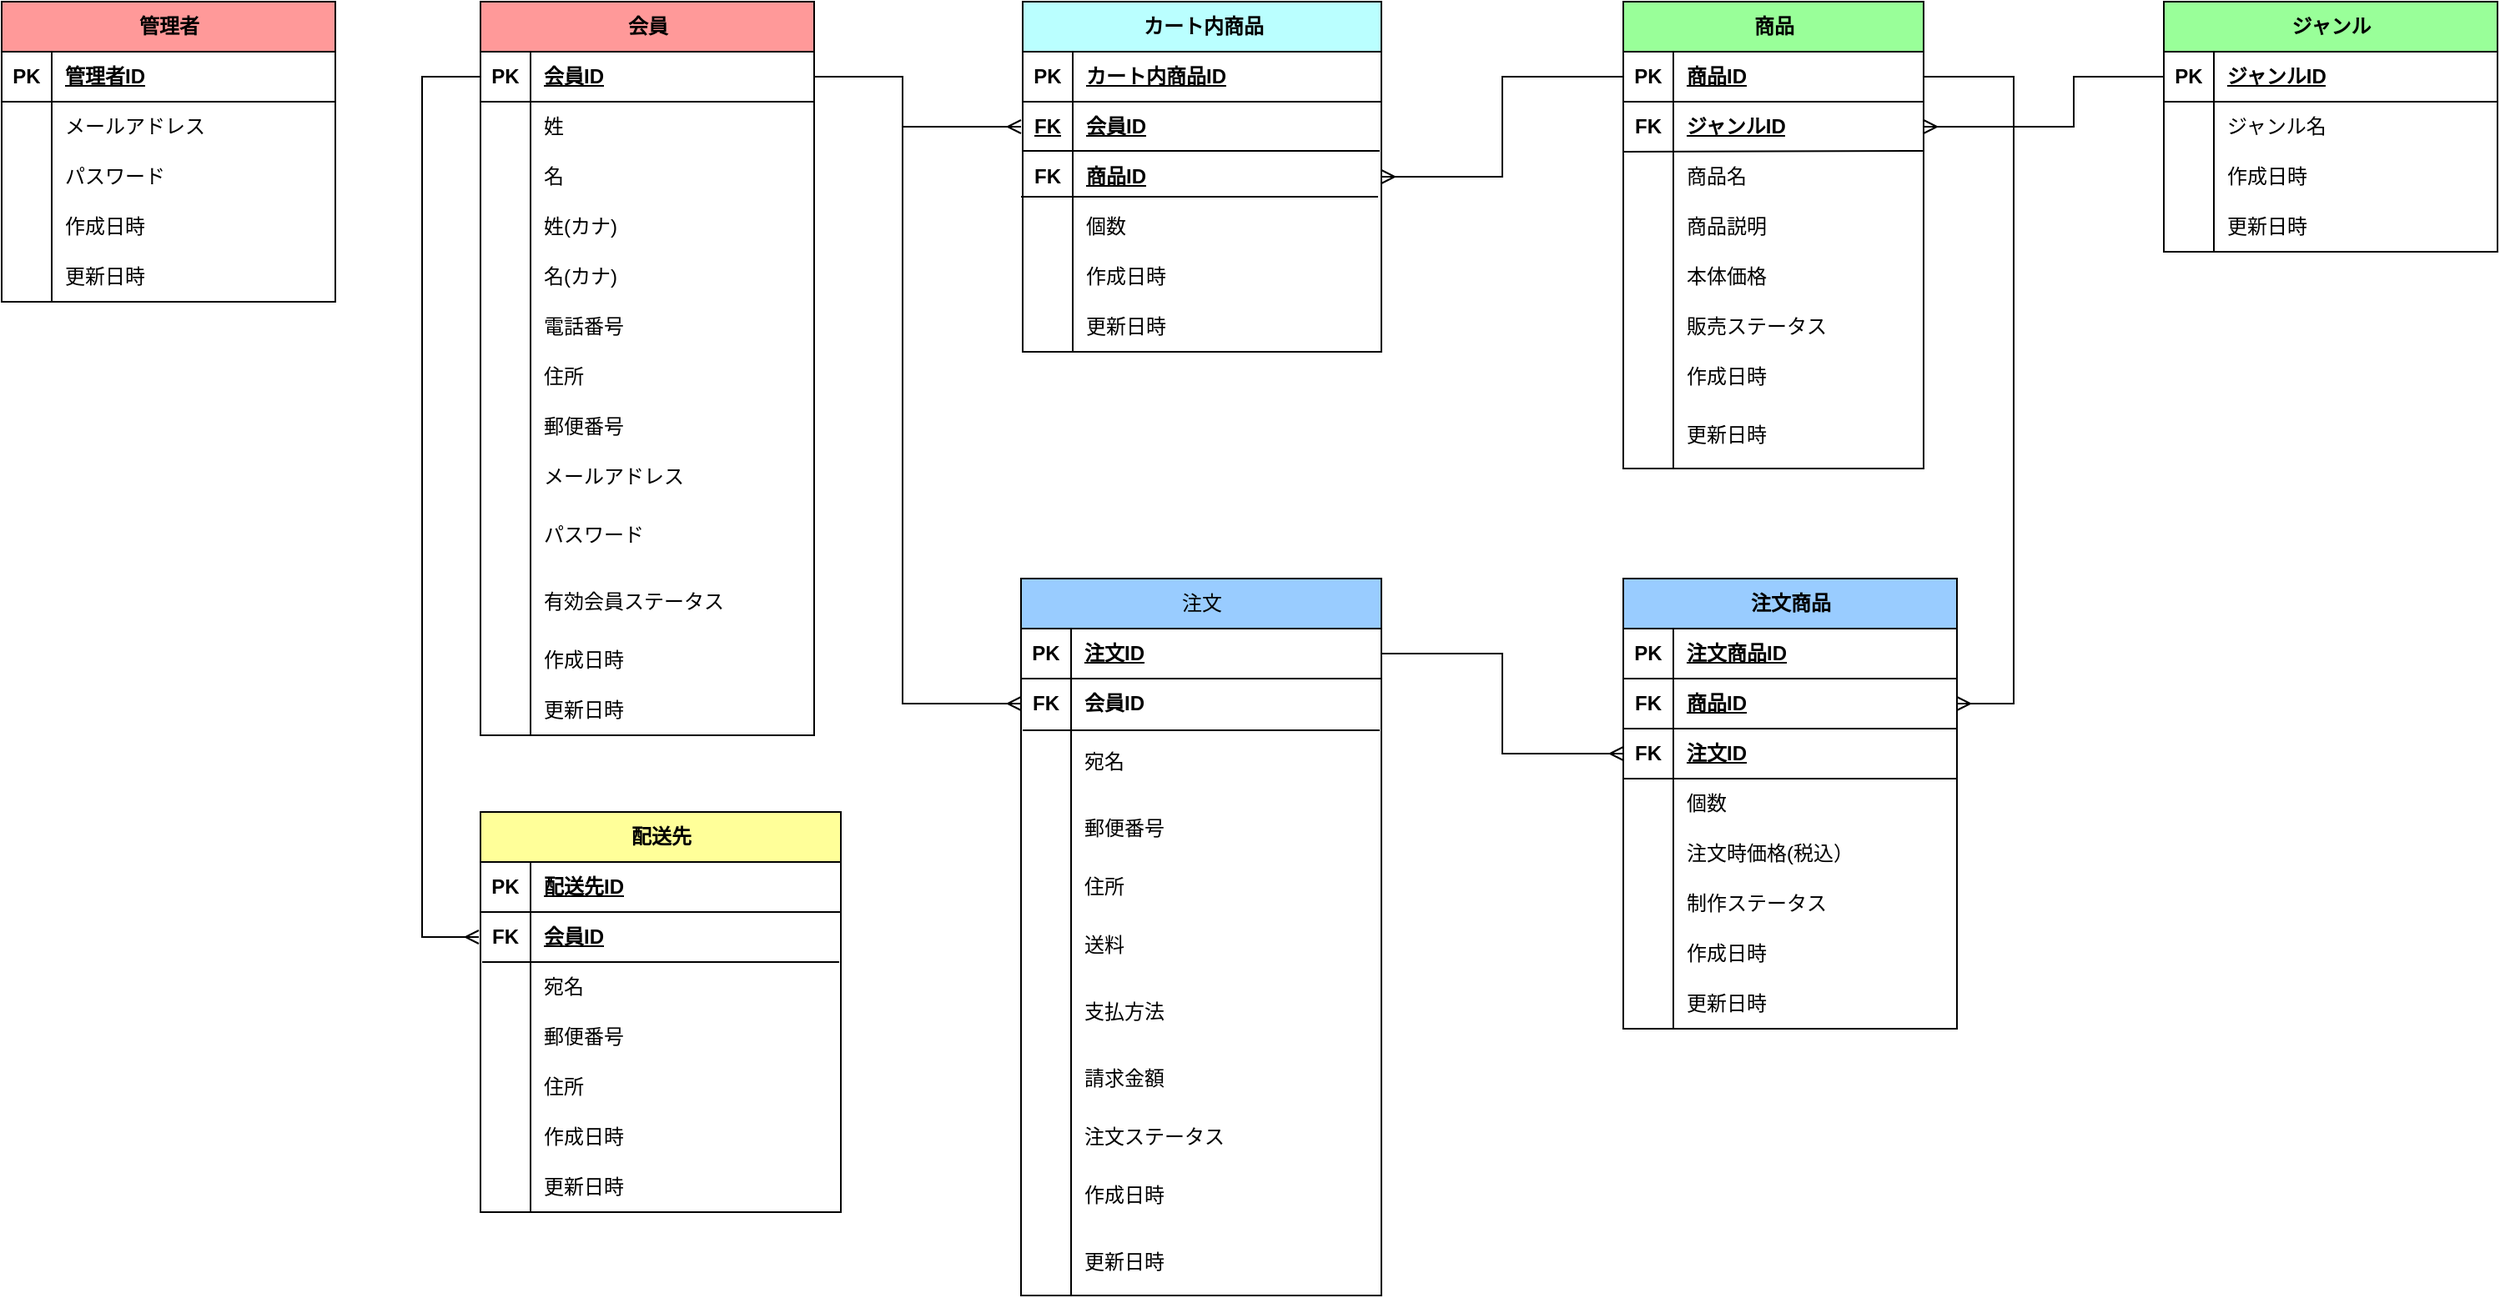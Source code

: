 <mxfile version="21.3.8" type="github">
  <diagram name="ページ1" id="hNFUmTO-r2WZJOM3LmcD">
    <mxGraphModel dx="1640" dy="-311" grid="1" gridSize="10" guides="1" tooltips="1" connect="1" arrows="1" fold="1" page="1" pageScale="1" pageWidth="827" pageHeight="1169" math="0" shadow="0">
      <root>
        <mxCell id="0" />
        <mxCell id="1" parent="0" />
        <mxCell id="QQ9HZDTk_d7zl3Nr4IQj-138" style="edgeStyle=orthogonalEdgeStyle;rounded=0;orthogonalLoop=1;jettySize=auto;html=1;exitX=1;exitY=0.5;exitDx=0;exitDy=0;entryX=0;entryY=0.5;entryDx=0;entryDy=0;" edge="1" parent="1">
          <mxGeometry relative="1" as="geometry" />
        </mxCell>
        <mxCell id="QQ9HZDTk_d7zl3Nr4IQj-810" value="会員" style="shape=table;startSize=30;container=1;collapsible=1;childLayout=tableLayout;fixedRows=1;rowLines=0;fontStyle=1;align=center;resizeLast=1;html=1;strokeWidth=1;fillColor=#FF9999;" vertex="1" parent="1">
          <mxGeometry x="407" y="3790" width="200" height="440" as="geometry">
            <mxRectangle x="40" y="40" width="60" height="30" as="alternateBounds" />
          </mxGeometry>
        </mxCell>
        <mxCell id="QQ9HZDTk_d7zl3Nr4IQj-811" value="" style="shape=tableRow;horizontal=0;startSize=0;swimlaneHead=0;swimlaneBody=0;fillColor=none;collapsible=0;dropTarget=0;points=[[0,0.5],[1,0.5]];portConstraint=eastwest;top=0;left=0;right=0;bottom=1;" vertex="1" parent="QQ9HZDTk_d7zl3Nr4IQj-810">
          <mxGeometry y="30" width="200" height="30" as="geometry" />
        </mxCell>
        <mxCell id="QQ9HZDTk_d7zl3Nr4IQj-812" value="PK" style="shape=partialRectangle;connectable=0;fillColor=none;top=0;left=0;bottom=0;right=0;fontStyle=1;overflow=hidden;whiteSpace=wrap;html=1;" vertex="1" parent="QQ9HZDTk_d7zl3Nr4IQj-811">
          <mxGeometry width="30" height="30" as="geometry">
            <mxRectangle width="30" height="30" as="alternateBounds" />
          </mxGeometry>
        </mxCell>
        <mxCell id="QQ9HZDTk_d7zl3Nr4IQj-813" value="会員ID" style="shape=partialRectangle;connectable=0;fillColor=none;top=0;left=0;bottom=0;right=0;align=left;spacingLeft=6;fontStyle=5;overflow=hidden;whiteSpace=wrap;html=1;" vertex="1" parent="QQ9HZDTk_d7zl3Nr4IQj-811">
          <mxGeometry x="30" width="170" height="30" as="geometry">
            <mxRectangle width="170" height="30" as="alternateBounds" />
          </mxGeometry>
        </mxCell>
        <mxCell id="QQ9HZDTk_d7zl3Nr4IQj-814" value="" style="shape=tableRow;horizontal=0;startSize=0;swimlaneHead=0;swimlaneBody=0;fillColor=none;collapsible=0;dropTarget=0;points=[[0,0.5],[1,0.5]];portConstraint=eastwest;top=0;left=0;right=0;bottom=0;" vertex="1" parent="QQ9HZDTk_d7zl3Nr4IQj-810">
          <mxGeometry y="60" width="200" height="30" as="geometry" />
        </mxCell>
        <mxCell id="QQ9HZDTk_d7zl3Nr4IQj-815" value="" style="shape=partialRectangle;connectable=0;fillColor=none;top=0;left=0;bottom=0;right=0;editable=1;overflow=hidden;whiteSpace=wrap;html=1;" vertex="1" parent="QQ9HZDTk_d7zl3Nr4IQj-814">
          <mxGeometry width="30" height="30" as="geometry">
            <mxRectangle width="30" height="30" as="alternateBounds" />
          </mxGeometry>
        </mxCell>
        <mxCell id="QQ9HZDTk_d7zl3Nr4IQj-816" value="姓" style="shape=partialRectangle;connectable=0;fillColor=none;top=0;left=0;bottom=0;right=0;align=left;spacingLeft=6;overflow=hidden;whiteSpace=wrap;html=1;" vertex="1" parent="QQ9HZDTk_d7zl3Nr4IQj-814">
          <mxGeometry x="30" width="170" height="30" as="geometry">
            <mxRectangle width="170" height="30" as="alternateBounds" />
          </mxGeometry>
        </mxCell>
        <mxCell id="QQ9HZDTk_d7zl3Nr4IQj-817" style="shape=tableRow;horizontal=0;startSize=0;swimlaneHead=0;swimlaneBody=0;fillColor=none;collapsible=0;dropTarget=0;points=[[0,0.5],[1,0.5]];portConstraint=eastwest;top=0;left=0;right=0;bottom=0;" vertex="1" parent="QQ9HZDTk_d7zl3Nr4IQj-810">
          <mxGeometry y="90" width="200" height="30" as="geometry" />
        </mxCell>
        <mxCell id="QQ9HZDTk_d7zl3Nr4IQj-818" style="shape=partialRectangle;connectable=0;fillColor=none;top=0;left=0;bottom=0;right=0;editable=1;overflow=hidden;whiteSpace=wrap;html=1;" vertex="1" parent="QQ9HZDTk_d7zl3Nr4IQj-817">
          <mxGeometry width="30" height="30" as="geometry">
            <mxRectangle width="30" height="30" as="alternateBounds" />
          </mxGeometry>
        </mxCell>
        <mxCell id="QQ9HZDTk_d7zl3Nr4IQj-819" value="名" style="shape=partialRectangle;connectable=0;fillColor=none;top=0;left=0;bottom=0;right=0;align=left;spacingLeft=6;overflow=hidden;whiteSpace=wrap;html=1;" vertex="1" parent="QQ9HZDTk_d7zl3Nr4IQj-817">
          <mxGeometry x="30" width="170" height="30" as="geometry">
            <mxRectangle width="170" height="30" as="alternateBounds" />
          </mxGeometry>
        </mxCell>
        <mxCell id="QQ9HZDTk_d7zl3Nr4IQj-820" style="shape=tableRow;horizontal=0;startSize=0;swimlaneHead=0;swimlaneBody=0;fillColor=none;collapsible=0;dropTarget=0;points=[[0,0.5],[1,0.5]];portConstraint=eastwest;top=0;left=0;right=0;bottom=0;" vertex="1" parent="QQ9HZDTk_d7zl3Nr4IQj-810">
          <mxGeometry y="120" width="200" height="30" as="geometry" />
        </mxCell>
        <mxCell id="QQ9HZDTk_d7zl3Nr4IQj-821" style="shape=partialRectangle;connectable=0;fillColor=none;top=0;left=0;bottom=0;right=0;editable=1;overflow=hidden;whiteSpace=wrap;html=1;" vertex="1" parent="QQ9HZDTk_d7zl3Nr4IQj-820">
          <mxGeometry width="30" height="30" as="geometry">
            <mxRectangle width="30" height="30" as="alternateBounds" />
          </mxGeometry>
        </mxCell>
        <mxCell id="QQ9HZDTk_d7zl3Nr4IQj-822" value="姓(カナ)" style="shape=partialRectangle;connectable=0;fillColor=none;top=0;left=0;bottom=0;right=0;align=left;spacingLeft=6;overflow=hidden;whiteSpace=wrap;html=1;" vertex="1" parent="QQ9HZDTk_d7zl3Nr4IQj-820">
          <mxGeometry x="30" width="170" height="30" as="geometry">
            <mxRectangle width="170" height="30" as="alternateBounds" />
          </mxGeometry>
        </mxCell>
        <mxCell id="QQ9HZDTk_d7zl3Nr4IQj-823" style="shape=tableRow;horizontal=0;startSize=0;swimlaneHead=0;swimlaneBody=0;fillColor=none;collapsible=0;dropTarget=0;points=[[0,0.5],[1,0.5]];portConstraint=eastwest;top=0;left=0;right=0;bottom=0;" vertex="1" parent="QQ9HZDTk_d7zl3Nr4IQj-810">
          <mxGeometry y="150" width="200" height="30" as="geometry" />
        </mxCell>
        <mxCell id="QQ9HZDTk_d7zl3Nr4IQj-824" style="shape=partialRectangle;connectable=0;fillColor=none;top=0;left=0;bottom=0;right=0;editable=1;overflow=hidden;whiteSpace=wrap;html=1;" vertex="1" parent="QQ9HZDTk_d7zl3Nr4IQj-823">
          <mxGeometry width="30" height="30" as="geometry">
            <mxRectangle width="30" height="30" as="alternateBounds" />
          </mxGeometry>
        </mxCell>
        <mxCell id="QQ9HZDTk_d7zl3Nr4IQj-825" value="名(カナ)" style="shape=partialRectangle;connectable=0;fillColor=none;top=0;left=0;bottom=0;right=0;align=left;spacingLeft=6;overflow=hidden;whiteSpace=wrap;html=1;" vertex="1" parent="QQ9HZDTk_d7zl3Nr4IQj-823">
          <mxGeometry x="30" width="170" height="30" as="geometry">
            <mxRectangle width="170" height="30" as="alternateBounds" />
          </mxGeometry>
        </mxCell>
        <mxCell id="QQ9HZDTk_d7zl3Nr4IQj-826" style="shape=tableRow;horizontal=0;startSize=0;swimlaneHead=0;swimlaneBody=0;fillColor=none;collapsible=0;dropTarget=0;points=[[0,0.5],[1,0.5]];portConstraint=eastwest;top=0;left=0;right=0;bottom=0;" vertex="1" parent="QQ9HZDTk_d7zl3Nr4IQj-810">
          <mxGeometry y="180" width="200" height="30" as="geometry" />
        </mxCell>
        <mxCell id="QQ9HZDTk_d7zl3Nr4IQj-827" style="shape=partialRectangle;connectable=0;fillColor=none;top=0;left=0;bottom=0;right=0;editable=1;overflow=hidden;whiteSpace=wrap;html=1;" vertex="1" parent="QQ9HZDTk_d7zl3Nr4IQj-826">
          <mxGeometry width="30" height="30" as="geometry">
            <mxRectangle width="30" height="30" as="alternateBounds" />
          </mxGeometry>
        </mxCell>
        <mxCell id="QQ9HZDTk_d7zl3Nr4IQj-828" value="電話番号" style="shape=partialRectangle;connectable=0;fillColor=none;top=0;left=0;bottom=0;right=0;align=left;spacingLeft=6;overflow=hidden;whiteSpace=wrap;html=1;" vertex="1" parent="QQ9HZDTk_d7zl3Nr4IQj-826">
          <mxGeometry x="30" width="170" height="30" as="geometry">
            <mxRectangle width="170" height="30" as="alternateBounds" />
          </mxGeometry>
        </mxCell>
        <mxCell id="QQ9HZDTk_d7zl3Nr4IQj-829" value="" style="shape=tableRow;horizontal=0;startSize=0;swimlaneHead=0;swimlaneBody=0;fillColor=none;collapsible=0;dropTarget=0;points=[[0,0.5],[1,0.5]];portConstraint=eastwest;top=0;left=0;right=0;bottom=0;" vertex="1" parent="QQ9HZDTk_d7zl3Nr4IQj-810">
          <mxGeometry y="210" width="200" height="30" as="geometry" />
        </mxCell>
        <mxCell id="QQ9HZDTk_d7zl3Nr4IQj-830" value="" style="shape=partialRectangle;connectable=0;fillColor=none;top=0;left=0;bottom=0;right=0;editable=1;overflow=hidden;whiteSpace=wrap;html=1;" vertex="1" parent="QQ9HZDTk_d7zl3Nr4IQj-829">
          <mxGeometry width="30" height="30" as="geometry">
            <mxRectangle width="30" height="30" as="alternateBounds" />
          </mxGeometry>
        </mxCell>
        <mxCell id="QQ9HZDTk_d7zl3Nr4IQj-831" value="住所" style="shape=partialRectangle;connectable=0;fillColor=none;top=0;left=0;bottom=0;right=0;align=left;spacingLeft=6;overflow=hidden;whiteSpace=wrap;html=1;" vertex="1" parent="QQ9HZDTk_d7zl3Nr4IQj-829">
          <mxGeometry x="30" width="170" height="30" as="geometry">
            <mxRectangle width="170" height="30" as="alternateBounds" />
          </mxGeometry>
        </mxCell>
        <mxCell id="QQ9HZDTk_d7zl3Nr4IQj-832" style="shape=tableRow;horizontal=0;startSize=0;swimlaneHead=0;swimlaneBody=0;fillColor=none;collapsible=0;dropTarget=0;points=[[0,0.5],[1,0.5]];portConstraint=eastwest;top=0;left=0;right=0;bottom=0;" vertex="1" parent="QQ9HZDTk_d7zl3Nr4IQj-810">
          <mxGeometry y="240" width="200" height="30" as="geometry" />
        </mxCell>
        <mxCell id="QQ9HZDTk_d7zl3Nr4IQj-833" style="shape=partialRectangle;connectable=0;fillColor=none;top=0;left=0;bottom=0;right=0;editable=1;overflow=hidden;whiteSpace=wrap;html=1;" vertex="1" parent="QQ9HZDTk_d7zl3Nr4IQj-832">
          <mxGeometry width="30" height="30" as="geometry">
            <mxRectangle width="30" height="30" as="alternateBounds" />
          </mxGeometry>
        </mxCell>
        <mxCell id="QQ9HZDTk_d7zl3Nr4IQj-834" value="郵便番号" style="shape=partialRectangle;connectable=0;fillColor=none;top=0;left=0;bottom=0;right=0;align=left;spacingLeft=6;overflow=hidden;whiteSpace=wrap;html=1;" vertex="1" parent="QQ9HZDTk_d7zl3Nr4IQj-832">
          <mxGeometry x="30" width="170" height="30" as="geometry">
            <mxRectangle width="170" height="30" as="alternateBounds" />
          </mxGeometry>
        </mxCell>
        <mxCell id="QQ9HZDTk_d7zl3Nr4IQj-835" value="" style="shape=tableRow;horizontal=0;startSize=0;swimlaneHead=0;swimlaneBody=0;fillColor=none;collapsible=0;dropTarget=0;points=[[0,0.5],[1,0.5]];portConstraint=eastwest;top=0;left=0;right=0;bottom=0;" vertex="1" parent="QQ9HZDTk_d7zl3Nr4IQj-810">
          <mxGeometry y="270" width="200" height="30" as="geometry" />
        </mxCell>
        <mxCell id="QQ9HZDTk_d7zl3Nr4IQj-836" value="" style="shape=partialRectangle;connectable=0;fillColor=none;top=0;left=0;bottom=0;right=0;editable=1;overflow=hidden;whiteSpace=wrap;html=1;" vertex="1" parent="QQ9HZDTk_d7zl3Nr4IQj-835">
          <mxGeometry width="30" height="30" as="geometry">
            <mxRectangle width="30" height="30" as="alternateBounds" />
          </mxGeometry>
        </mxCell>
        <mxCell id="QQ9HZDTk_d7zl3Nr4IQj-837" value="メールアドレス" style="shape=partialRectangle;connectable=0;fillColor=none;top=0;left=0;bottom=0;right=0;align=left;spacingLeft=6;overflow=hidden;whiteSpace=wrap;html=1;" vertex="1" parent="QQ9HZDTk_d7zl3Nr4IQj-835">
          <mxGeometry x="30" width="170" height="30" as="geometry">
            <mxRectangle width="170" height="30" as="alternateBounds" />
          </mxGeometry>
        </mxCell>
        <mxCell id="QQ9HZDTk_d7zl3Nr4IQj-838" style="shape=tableRow;horizontal=0;startSize=0;swimlaneHead=0;swimlaneBody=0;fillColor=none;collapsible=0;dropTarget=0;points=[[0,0.5],[1,0.5]];portConstraint=eastwest;top=0;left=0;right=0;bottom=0;" vertex="1" parent="QQ9HZDTk_d7zl3Nr4IQj-810">
          <mxGeometry y="300" width="200" height="40" as="geometry" />
        </mxCell>
        <mxCell id="QQ9HZDTk_d7zl3Nr4IQj-839" style="shape=partialRectangle;connectable=0;fillColor=none;top=0;left=0;bottom=0;right=0;editable=1;overflow=hidden;whiteSpace=wrap;html=1;" vertex="1" parent="QQ9HZDTk_d7zl3Nr4IQj-838">
          <mxGeometry width="30" height="40" as="geometry">
            <mxRectangle width="30" height="40" as="alternateBounds" />
          </mxGeometry>
        </mxCell>
        <mxCell id="QQ9HZDTk_d7zl3Nr4IQj-840" value="パスワード" style="shape=partialRectangle;connectable=0;fillColor=none;top=0;left=0;bottom=0;right=0;align=left;spacingLeft=6;overflow=hidden;whiteSpace=wrap;html=1;" vertex="1" parent="QQ9HZDTk_d7zl3Nr4IQj-838">
          <mxGeometry x="30" width="170" height="40" as="geometry">
            <mxRectangle width="170" height="40" as="alternateBounds" />
          </mxGeometry>
        </mxCell>
        <mxCell id="QQ9HZDTk_d7zl3Nr4IQj-841" style="shape=tableRow;horizontal=0;startSize=0;swimlaneHead=0;swimlaneBody=0;fillColor=none;collapsible=0;dropTarget=0;points=[[0,0.5],[1,0.5]];portConstraint=eastwest;top=0;left=0;right=0;bottom=0;" vertex="1" parent="QQ9HZDTk_d7zl3Nr4IQj-810">
          <mxGeometry y="340" width="200" height="40" as="geometry" />
        </mxCell>
        <mxCell id="QQ9HZDTk_d7zl3Nr4IQj-842" style="shape=partialRectangle;connectable=0;fillColor=none;top=0;left=0;bottom=0;right=0;editable=1;overflow=hidden;whiteSpace=wrap;html=1;" vertex="1" parent="QQ9HZDTk_d7zl3Nr4IQj-841">
          <mxGeometry width="30" height="40" as="geometry">
            <mxRectangle width="30" height="40" as="alternateBounds" />
          </mxGeometry>
        </mxCell>
        <mxCell id="QQ9HZDTk_d7zl3Nr4IQj-843" value="有効会員ステータス" style="shape=partialRectangle;connectable=0;fillColor=none;top=0;left=0;bottom=0;right=0;align=left;spacingLeft=6;overflow=hidden;whiteSpace=wrap;html=1;" vertex="1" parent="QQ9HZDTk_d7zl3Nr4IQj-841">
          <mxGeometry x="30" width="170" height="40" as="geometry">
            <mxRectangle width="170" height="40" as="alternateBounds" />
          </mxGeometry>
        </mxCell>
        <mxCell id="QQ9HZDTk_d7zl3Nr4IQj-844" style="shape=tableRow;horizontal=0;startSize=0;swimlaneHead=0;swimlaneBody=0;fillColor=none;collapsible=0;dropTarget=0;points=[[0,0.5],[1,0.5]];portConstraint=eastwest;top=0;left=0;right=0;bottom=0;" vertex="1" parent="QQ9HZDTk_d7zl3Nr4IQj-810">
          <mxGeometry y="380" width="200" height="30" as="geometry" />
        </mxCell>
        <mxCell id="QQ9HZDTk_d7zl3Nr4IQj-845" style="shape=partialRectangle;connectable=0;fillColor=none;top=0;left=0;bottom=0;right=0;editable=1;overflow=hidden;whiteSpace=wrap;html=1;" vertex="1" parent="QQ9HZDTk_d7zl3Nr4IQj-844">
          <mxGeometry width="30" height="30" as="geometry">
            <mxRectangle width="30" height="30" as="alternateBounds" />
          </mxGeometry>
        </mxCell>
        <mxCell id="QQ9HZDTk_d7zl3Nr4IQj-846" value="作成日時" style="shape=partialRectangle;connectable=0;fillColor=none;top=0;left=0;bottom=0;right=0;align=left;spacingLeft=6;overflow=hidden;whiteSpace=wrap;html=1;" vertex="1" parent="QQ9HZDTk_d7zl3Nr4IQj-844">
          <mxGeometry x="30" width="170" height="30" as="geometry">
            <mxRectangle width="170" height="30" as="alternateBounds" />
          </mxGeometry>
        </mxCell>
        <mxCell id="QQ9HZDTk_d7zl3Nr4IQj-847" style="shape=tableRow;horizontal=0;startSize=0;swimlaneHead=0;swimlaneBody=0;fillColor=none;collapsible=0;dropTarget=0;points=[[0,0.5],[1,0.5]];portConstraint=eastwest;top=0;left=0;right=0;bottom=0;" vertex="1" parent="QQ9HZDTk_d7zl3Nr4IQj-810">
          <mxGeometry y="410" width="200" height="30" as="geometry" />
        </mxCell>
        <mxCell id="QQ9HZDTk_d7zl3Nr4IQj-848" style="shape=partialRectangle;connectable=0;fillColor=none;top=0;left=0;bottom=0;right=0;editable=1;overflow=hidden;whiteSpace=wrap;html=1;" vertex="1" parent="QQ9HZDTk_d7zl3Nr4IQj-847">
          <mxGeometry width="30" height="30" as="geometry">
            <mxRectangle width="30" height="30" as="alternateBounds" />
          </mxGeometry>
        </mxCell>
        <mxCell id="QQ9HZDTk_d7zl3Nr4IQj-849" value="更新日時" style="shape=partialRectangle;connectable=0;fillColor=none;top=0;left=0;bottom=0;right=0;align=left;spacingLeft=6;overflow=hidden;whiteSpace=wrap;html=1;" vertex="1" parent="QQ9HZDTk_d7zl3Nr4IQj-847">
          <mxGeometry x="30" width="170" height="30" as="geometry">
            <mxRectangle width="170" height="30" as="alternateBounds" />
          </mxGeometry>
        </mxCell>
        <mxCell id="QQ9HZDTk_d7zl3Nr4IQj-850" value="商品" style="shape=table;startSize=30;container=1;collapsible=1;childLayout=tableLayout;fixedRows=1;rowLines=0;fontStyle=1;align=center;resizeLast=1;html=1;fillColor=#99FF99;" vertex="1" parent="1">
          <mxGeometry x="1092" y="3790" width="180" height="280" as="geometry" />
        </mxCell>
        <mxCell id="QQ9HZDTk_d7zl3Nr4IQj-851" value="" style="shape=tableRow;horizontal=0;startSize=0;swimlaneHead=0;swimlaneBody=0;fillColor=none;collapsible=0;dropTarget=0;points=[[0,0.5],[1,0.5]];portConstraint=eastwest;top=0;left=0;right=0;bottom=1;" vertex="1" parent="QQ9HZDTk_d7zl3Nr4IQj-850">
          <mxGeometry y="30" width="180" height="30" as="geometry" />
        </mxCell>
        <mxCell id="QQ9HZDTk_d7zl3Nr4IQj-852" value="PK" style="shape=partialRectangle;connectable=0;fillColor=none;top=0;left=0;bottom=0;right=0;fontStyle=1;overflow=hidden;whiteSpace=wrap;html=1;" vertex="1" parent="QQ9HZDTk_d7zl3Nr4IQj-851">
          <mxGeometry width="30" height="30" as="geometry">
            <mxRectangle width="30" height="30" as="alternateBounds" />
          </mxGeometry>
        </mxCell>
        <mxCell id="QQ9HZDTk_d7zl3Nr4IQj-853" value="商品ID" style="shape=partialRectangle;connectable=0;fillColor=none;top=0;left=0;bottom=0;right=0;align=left;spacingLeft=6;fontStyle=5;overflow=hidden;whiteSpace=wrap;html=1;" vertex="1" parent="QQ9HZDTk_d7zl3Nr4IQj-851">
          <mxGeometry x="30" width="150" height="30" as="geometry">
            <mxRectangle width="150" height="30" as="alternateBounds" />
          </mxGeometry>
        </mxCell>
        <mxCell id="QQ9HZDTk_d7zl3Nr4IQj-854" value="" style="shape=tableRow;horizontal=0;startSize=0;swimlaneHead=0;swimlaneBody=0;fillColor=none;collapsible=0;dropTarget=0;points=[[0,0.5],[1,0.5]];portConstraint=eastwest;top=0;left=0;right=0;bottom=0;fontStyle=4" vertex="1" parent="QQ9HZDTk_d7zl3Nr4IQj-850">
          <mxGeometry y="60" width="180" height="30" as="geometry" />
        </mxCell>
        <mxCell id="QQ9HZDTk_d7zl3Nr4IQj-855" value="FK" style="shape=partialRectangle;connectable=0;fillColor=none;top=0;left=0;bottom=0;right=0;fontStyle=1;overflow=hidden;whiteSpace=wrap;html=1;" vertex="1" parent="QQ9HZDTk_d7zl3Nr4IQj-854">
          <mxGeometry width="30" height="30" as="geometry">
            <mxRectangle width="30" height="30" as="alternateBounds" />
          </mxGeometry>
        </mxCell>
        <mxCell id="QQ9HZDTk_d7zl3Nr4IQj-856" value="ジャンルID" style="shape=partialRectangle;connectable=0;fillColor=none;top=0;left=0;bottom=0;right=0;align=left;spacingLeft=6;fontStyle=5;overflow=hidden;whiteSpace=wrap;html=1;" vertex="1" parent="QQ9HZDTk_d7zl3Nr4IQj-854">
          <mxGeometry x="30" width="150" height="30" as="geometry">
            <mxRectangle width="150" height="30" as="alternateBounds" />
          </mxGeometry>
        </mxCell>
        <mxCell id="QQ9HZDTk_d7zl3Nr4IQj-857" style="shape=tableRow;horizontal=0;startSize=0;swimlaneHead=0;swimlaneBody=0;fillColor=none;collapsible=0;dropTarget=0;points=[[0,0.5],[1,0.5]];portConstraint=eastwest;top=0;left=0;right=0;bottom=0;" vertex="1" parent="QQ9HZDTk_d7zl3Nr4IQj-850">
          <mxGeometry y="90" width="180" height="30" as="geometry" />
        </mxCell>
        <mxCell id="QQ9HZDTk_d7zl3Nr4IQj-858" style="shape=partialRectangle;connectable=0;fillColor=none;top=0;left=0;bottom=0;right=0;editable=1;overflow=hidden;whiteSpace=wrap;html=1;" vertex="1" parent="QQ9HZDTk_d7zl3Nr4IQj-857">
          <mxGeometry width="30" height="30" as="geometry">
            <mxRectangle width="30" height="30" as="alternateBounds" />
          </mxGeometry>
        </mxCell>
        <mxCell id="QQ9HZDTk_d7zl3Nr4IQj-859" value="商品名" style="shape=partialRectangle;connectable=0;fillColor=none;top=0;left=0;bottom=0;right=0;align=left;spacingLeft=6;overflow=hidden;whiteSpace=wrap;html=1;" vertex="1" parent="QQ9HZDTk_d7zl3Nr4IQj-857">
          <mxGeometry x="30" width="150" height="30" as="geometry">
            <mxRectangle width="150" height="30" as="alternateBounds" />
          </mxGeometry>
        </mxCell>
        <mxCell id="QQ9HZDTk_d7zl3Nr4IQj-860" style="shape=tableRow;horizontal=0;startSize=0;swimlaneHead=0;swimlaneBody=0;fillColor=none;collapsible=0;dropTarget=0;points=[[0,0.5],[1,0.5]];portConstraint=eastwest;top=0;left=0;right=0;bottom=0;" vertex="1" parent="QQ9HZDTk_d7zl3Nr4IQj-850">
          <mxGeometry y="120" width="180" height="30" as="geometry" />
        </mxCell>
        <mxCell id="QQ9HZDTk_d7zl3Nr4IQj-861" style="shape=partialRectangle;connectable=0;fillColor=none;top=0;left=0;bottom=0;right=0;editable=1;overflow=hidden;whiteSpace=wrap;html=1;" vertex="1" parent="QQ9HZDTk_d7zl3Nr4IQj-860">
          <mxGeometry width="30" height="30" as="geometry">
            <mxRectangle width="30" height="30" as="alternateBounds" />
          </mxGeometry>
        </mxCell>
        <mxCell id="QQ9HZDTk_d7zl3Nr4IQj-862" value="商品説明" style="shape=partialRectangle;connectable=0;fillColor=none;top=0;left=0;bottom=0;right=0;align=left;spacingLeft=6;overflow=hidden;whiteSpace=wrap;html=1;" vertex="1" parent="QQ9HZDTk_d7zl3Nr4IQj-860">
          <mxGeometry x="30" width="150" height="30" as="geometry">
            <mxRectangle width="150" height="30" as="alternateBounds" />
          </mxGeometry>
        </mxCell>
        <mxCell id="QQ9HZDTk_d7zl3Nr4IQj-863" value="" style="shape=tableRow;horizontal=0;startSize=0;swimlaneHead=0;swimlaneBody=0;fillColor=none;collapsible=0;dropTarget=0;points=[[0,0.5],[1,0.5]];portConstraint=eastwest;top=0;left=0;right=0;bottom=0;" vertex="1" parent="QQ9HZDTk_d7zl3Nr4IQj-850">
          <mxGeometry y="150" width="180" height="30" as="geometry" />
        </mxCell>
        <mxCell id="QQ9HZDTk_d7zl3Nr4IQj-864" value="" style="shape=partialRectangle;connectable=0;fillColor=none;top=0;left=0;bottom=0;right=0;editable=1;overflow=hidden;whiteSpace=wrap;html=1;" vertex="1" parent="QQ9HZDTk_d7zl3Nr4IQj-863">
          <mxGeometry width="30" height="30" as="geometry">
            <mxRectangle width="30" height="30" as="alternateBounds" />
          </mxGeometry>
        </mxCell>
        <mxCell id="QQ9HZDTk_d7zl3Nr4IQj-865" value="本体価格" style="shape=partialRectangle;connectable=0;fillColor=none;top=0;left=0;bottom=0;right=0;align=left;spacingLeft=6;overflow=hidden;whiteSpace=wrap;html=1;" vertex="1" parent="QQ9HZDTk_d7zl3Nr4IQj-863">
          <mxGeometry x="30" width="150" height="30" as="geometry">
            <mxRectangle width="150" height="30" as="alternateBounds" />
          </mxGeometry>
        </mxCell>
        <mxCell id="QQ9HZDTk_d7zl3Nr4IQj-866" value="" style="shape=tableRow;horizontal=0;startSize=0;swimlaneHead=0;swimlaneBody=0;fillColor=none;collapsible=0;dropTarget=0;points=[[0,0.5],[1,0.5]];portConstraint=eastwest;top=0;left=0;right=0;bottom=0;" vertex="1" parent="QQ9HZDTk_d7zl3Nr4IQj-850">
          <mxGeometry y="180" width="180" height="30" as="geometry" />
        </mxCell>
        <mxCell id="QQ9HZDTk_d7zl3Nr4IQj-867" value="" style="shape=partialRectangle;connectable=0;fillColor=none;top=0;left=0;bottom=0;right=0;editable=1;overflow=hidden;whiteSpace=wrap;html=1;" vertex="1" parent="QQ9HZDTk_d7zl3Nr4IQj-866">
          <mxGeometry width="30" height="30" as="geometry">
            <mxRectangle width="30" height="30" as="alternateBounds" />
          </mxGeometry>
        </mxCell>
        <mxCell id="QQ9HZDTk_d7zl3Nr4IQj-868" value="販売ステータス" style="shape=partialRectangle;connectable=0;fillColor=none;top=0;left=0;bottom=0;right=0;align=left;spacingLeft=6;overflow=hidden;whiteSpace=wrap;html=1;" vertex="1" parent="QQ9HZDTk_d7zl3Nr4IQj-866">
          <mxGeometry x="30" width="150" height="30" as="geometry">
            <mxRectangle width="150" height="30" as="alternateBounds" />
          </mxGeometry>
        </mxCell>
        <mxCell id="QQ9HZDTk_d7zl3Nr4IQj-869" style="shape=tableRow;horizontal=0;startSize=0;swimlaneHead=0;swimlaneBody=0;fillColor=none;collapsible=0;dropTarget=0;points=[[0,0.5],[1,0.5]];portConstraint=eastwest;top=0;left=0;right=0;bottom=0;" vertex="1" parent="QQ9HZDTk_d7zl3Nr4IQj-850">
          <mxGeometry y="210" width="180" height="30" as="geometry" />
        </mxCell>
        <mxCell id="QQ9HZDTk_d7zl3Nr4IQj-870" style="shape=partialRectangle;connectable=0;fillColor=none;top=0;left=0;bottom=0;right=0;editable=1;overflow=hidden;whiteSpace=wrap;html=1;" vertex="1" parent="QQ9HZDTk_d7zl3Nr4IQj-869">
          <mxGeometry width="30" height="30" as="geometry">
            <mxRectangle width="30" height="30" as="alternateBounds" />
          </mxGeometry>
        </mxCell>
        <mxCell id="QQ9HZDTk_d7zl3Nr4IQj-871" value="作成日時" style="shape=partialRectangle;connectable=0;fillColor=none;top=0;left=0;bottom=0;right=0;align=left;spacingLeft=6;overflow=hidden;whiteSpace=wrap;html=1;" vertex="1" parent="QQ9HZDTk_d7zl3Nr4IQj-869">
          <mxGeometry x="30" width="150" height="30" as="geometry">
            <mxRectangle width="150" height="30" as="alternateBounds" />
          </mxGeometry>
        </mxCell>
        <mxCell id="QQ9HZDTk_d7zl3Nr4IQj-872" style="shape=tableRow;horizontal=0;startSize=0;swimlaneHead=0;swimlaneBody=0;fillColor=none;collapsible=0;dropTarget=0;points=[[0,0.5],[1,0.5]];portConstraint=eastwest;top=0;left=0;right=0;bottom=0;" vertex="1" parent="QQ9HZDTk_d7zl3Nr4IQj-850">
          <mxGeometry y="240" width="180" height="40" as="geometry" />
        </mxCell>
        <mxCell id="QQ9HZDTk_d7zl3Nr4IQj-873" style="shape=partialRectangle;connectable=0;fillColor=none;top=0;left=0;bottom=0;right=0;editable=1;overflow=hidden;whiteSpace=wrap;html=1;" vertex="1" parent="QQ9HZDTk_d7zl3Nr4IQj-872">
          <mxGeometry width="30" height="40" as="geometry">
            <mxRectangle width="30" height="40" as="alternateBounds" />
          </mxGeometry>
        </mxCell>
        <mxCell id="QQ9HZDTk_d7zl3Nr4IQj-874" value="更新日時" style="shape=partialRectangle;connectable=0;fillColor=none;top=0;left=0;bottom=0;right=0;align=left;spacingLeft=6;overflow=hidden;whiteSpace=wrap;html=1;" vertex="1" parent="QQ9HZDTk_d7zl3Nr4IQj-872">
          <mxGeometry x="30" width="150" height="40" as="geometry">
            <mxRectangle width="150" height="40" as="alternateBounds" />
          </mxGeometry>
        </mxCell>
        <mxCell id="QQ9HZDTk_d7zl3Nr4IQj-875" value="カート内商品" style="shape=table;startSize=30;container=1;collapsible=1;childLayout=tableLayout;fixedRows=1;rowLines=0;fontStyle=1;align=center;resizeLast=1;html=1;fillColor=#BAFFFF;" vertex="1" parent="1">
          <mxGeometry x="732" y="3790" width="215" height="210" as="geometry" />
        </mxCell>
        <mxCell id="QQ9HZDTk_d7zl3Nr4IQj-876" value="" style="shape=tableRow;horizontal=0;startSize=0;swimlaneHead=0;swimlaneBody=0;fillColor=none;collapsible=0;dropTarget=0;points=[[0,0.5],[1,0.5]];portConstraint=eastwest;top=0;left=0;right=0;bottom=1;" vertex="1" parent="QQ9HZDTk_d7zl3Nr4IQj-875">
          <mxGeometry y="30" width="215" height="30" as="geometry" />
        </mxCell>
        <mxCell id="QQ9HZDTk_d7zl3Nr4IQj-877" value="PK" style="shape=partialRectangle;connectable=0;fillColor=none;top=0;left=0;bottom=0;right=0;fontStyle=1;overflow=hidden;whiteSpace=wrap;html=1;" vertex="1" parent="QQ9HZDTk_d7zl3Nr4IQj-876">
          <mxGeometry width="30" height="30" as="geometry">
            <mxRectangle width="30" height="30" as="alternateBounds" />
          </mxGeometry>
        </mxCell>
        <mxCell id="QQ9HZDTk_d7zl3Nr4IQj-878" value="カート内商品ID" style="shape=partialRectangle;connectable=0;fillColor=none;top=0;left=0;bottom=0;right=0;align=left;spacingLeft=6;fontStyle=5;overflow=hidden;whiteSpace=wrap;html=1;" vertex="1" parent="QQ9HZDTk_d7zl3Nr4IQj-876">
          <mxGeometry x="30" width="185" height="30" as="geometry">
            <mxRectangle width="185" height="30" as="alternateBounds" />
          </mxGeometry>
        </mxCell>
        <mxCell id="QQ9HZDTk_d7zl3Nr4IQj-879" value="" style="shape=tableRow;horizontal=0;startSize=0;swimlaneHead=0;swimlaneBody=0;fillColor=none;collapsible=0;dropTarget=0;points=[[0,0.5],[1,0.5]];portConstraint=eastwest;top=0;left=0;right=0;bottom=0;perimeterSpacing=1;swimlaneFillColor=default;" vertex="1" parent="QQ9HZDTk_d7zl3Nr4IQj-875">
          <mxGeometry y="60" width="215" height="30" as="geometry" />
        </mxCell>
        <mxCell id="QQ9HZDTk_d7zl3Nr4IQj-880" value="FK" style="shape=partialRectangle;connectable=0;fillColor=none;top=0;left=0;bottom=0;right=0;fontStyle=5;overflow=hidden;whiteSpace=wrap;html=1;" vertex="1" parent="QQ9HZDTk_d7zl3Nr4IQj-879">
          <mxGeometry width="30" height="30" as="geometry">
            <mxRectangle width="30" height="30" as="alternateBounds" />
          </mxGeometry>
        </mxCell>
        <mxCell id="QQ9HZDTk_d7zl3Nr4IQj-881" value="会員ID" style="shape=partialRectangle;connectable=0;fillColor=none;top=0;left=0;bottom=0;right=0;align=left;spacingLeft=6;fontStyle=5;overflow=hidden;whiteSpace=wrap;html=1;" vertex="1" parent="QQ9HZDTk_d7zl3Nr4IQj-879">
          <mxGeometry x="30" width="185" height="30" as="geometry">
            <mxRectangle width="185" height="30" as="alternateBounds" />
          </mxGeometry>
        </mxCell>
        <mxCell id="QQ9HZDTk_d7zl3Nr4IQj-882" value="" style="shape=tableRow;horizontal=0;startSize=0;swimlaneHead=0;swimlaneBody=0;fillColor=none;collapsible=0;dropTarget=0;points=[[0,0.5],[1,0.5]];portConstraint=eastwest;top=0;left=0;right=0;bottom=0;" vertex="1" parent="QQ9HZDTk_d7zl3Nr4IQj-875">
          <mxGeometry y="90" width="215" height="30" as="geometry" />
        </mxCell>
        <mxCell id="QQ9HZDTk_d7zl3Nr4IQj-883" value="FK" style="shape=partialRectangle;connectable=0;fillColor=none;top=0;left=0;bottom=0;right=0;fontStyle=1;overflow=hidden;whiteSpace=wrap;html=1;" vertex="1" parent="QQ9HZDTk_d7zl3Nr4IQj-882">
          <mxGeometry width="30" height="30" as="geometry">
            <mxRectangle width="30" height="30" as="alternateBounds" />
          </mxGeometry>
        </mxCell>
        <mxCell id="QQ9HZDTk_d7zl3Nr4IQj-884" value="商品ID" style="shape=partialRectangle;connectable=0;fillColor=none;top=0;left=0;bottom=0;right=0;align=left;spacingLeft=6;fontStyle=5;overflow=hidden;whiteSpace=wrap;html=1;" vertex="1" parent="QQ9HZDTk_d7zl3Nr4IQj-882">
          <mxGeometry x="30" width="185" height="30" as="geometry">
            <mxRectangle width="185" height="30" as="alternateBounds" />
          </mxGeometry>
        </mxCell>
        <mxCell id="QQ9HZDTk_d7zl3Nr4IQj-885" style="shape=tableRow;horizontal=0;startSize=0;swimlaneHead=0;swimlaneBody=0;fillColor=none;collapsible=0;dropTarget=0;points=[[0,0.5],[1,0.5]];portConstraint=eastwest;top=0;left=0;right=0;bottom=0;" vertex="1" parent="QQ9HZDTk_d7zl3Nr4IQj-875">
          <mxGeometry y="120" width="215" height="30" as="geometry" />
        </mxCell>
        <mxCell id="QQ9HZDTk_d7zl3Nr4IQj-886" style="shape=partialRectangle;connectable=0;fillColor=none;top=0;left=0;bottom=0;right=0;editable=1;overflow=hidden;whiteSpace=wrap;html=1;" vertex="1" parent="QQ9HZDTk_d7zl3Nr4IQj-885">
          <mxGeometry width="30" height="30" as="geometry">
            <mxRectangle width="30" height="30" as="alternateBounds" />
          </mxGeometry>
        </mxCell>
        <mxCell id="QQ9HZDTk_d7zl3Nr4IQj-887" value="個数" style="shape=partialRectangle;connectable=0;fillColor=none;top=0;left=0;bottom=0;right=0;align=left;spacingLeft=6;overflow=hidden;whiteSpace=wrap;html=1;fontStyle=0" vertex="1" parent="QQ9HZDTk_d7zl3Nr4IQj-885">
          <mxGeometry x="30" width="185" height="30" as="geometry">
            <mxRectangle width="185" height="30" as="alternateBounds" />
          </mxGeometry>
        </mxCell>
        <mxCell id="QQ9HZDTk_d7zl3Nr4IQj-888" style="shape=tableRow;horizontal=0;startSize=0;swimlaneHead=0;swimlaneBody=0;fillColor=none;collapsible=0;dropTarget=0;points=[[0,0.5],[1,0.5]];portConstraint=eastwest;top=0;left=0;right=0;bottom=0;" vertex="1" parent="QQ9HZDTk_d7zl3Nr4IQj-875">
          <mxGeometry y="150" width="215" height="30" as="geometry" />
        </mxCell>
        <mxCell id="QQ9HZDTk_d7zl3Nr4IQj-889" style="shape=partialRectangle;connectable=0;fillColor=none;top=0;left=0;bottom=0;right=0;editable=1;overflow=hidden;whiteSpace=wrap;html=1;" vertex="1" parent="QQ9HZDTk_d7zl3Nr4IQj-888">
          <mxGeometry width="30" height="30" as="geometry">
            <mxRectangle width="30" height="30" as="alternateBounds" />
          </mxGeometry>
        </mxCell>
        <mxCell id="QQ9HZDTk_d7zl3Nr4IQj-890" value="作成日時" style="shape=partialRectangle;connectable=0;fillColor=none;top=0;left=0;bottom=0;right=0;align=left;spacingLeft=6;overflow=hidden;whiteSpace=wrap;html=1;" vertex="1" parent="QQ9HZDTk_d7zl3Nr4IQj-888">
          <mxGeometry x="30" width="185" height="30" as="geometry">
            <mxRectangle width="185" height="30" as="alternateBounds" />
          </mxGeometry>
        </mxCell>
        <mxCell id="QQ9HZDTk_d7zl3Nr4IQj-891" style="shape=tableRow;horizontal=0;startSize=0;swimlaneHead=0;swimlaneBody=0;fillColor=none;collapsible=0;dropTarget=0;points=[[0,0.5],[1,0.5]];portConstraint=eastwest;top=0;left=0;right=0;bottom=0;" vertex="1" parent="QQ9HZDTk_d7zl3Nr4IQj-875">
          <mxGeometry y="180" width="215" height="30" as="geometry" />
        </mxCell>
        <mxCell id="QQ9HZDTk_d7zl3Nr4IQj-892" style="shape=partialRectangle;connectable=0;fillColor=none;top=0;left=0;bottom=0;right=0;editable=1;overflow=hidden;whiteSpace=wrap;html=1;" vertex="1" parent="QQ9HZDTk_d7zl3Nr4IQj-891">
          <mxGeometry width="30" height="30" as="geometry">
            <mxRectangle width="30" height="30" as="alternateBounds" />
          </mxGeometry>
        </mxCell>
        <mxCell id="QQ9HZDTk_d7zl3Nr4IQj-893" value="更新日時" style="shape=partialRectangle;connectable=0;fillColor=none;top=0;left=0;bottom=0;right=0;align=left;spacingLeft=6;overflow=hidden;whiteSpace=wrap;html=1;" vertex="1" parent="QQ9HZDTk_d7zl3Nr4IQj-891">
          <mxGeometry x="30" width="185" height="30" as="geometry">
            <mxRectangle width="185" height="30" as="alternateBounds" />
          </mxGeometry>
        </mxCell>
        <mxCell id="QQ9HZDTk_d7zl3Nr4IQj-894" value="配送先" style="shape=table;startSize=30;container=1;collapsible=1;childLayout=tableLayout;fixedRows=1;rowLines=0;fontStyle=1;align=center;resizeLast=1;html=1;fillColor=#FFFF99;" vertex="1" parent="1">
          <mxGeometry x="407" y="4276" width="216" height="240" as="geometry" />
        </mxCell>
        <mxCell id="QQ9HZDTk_d7zl3Nr4IQj-895" value="" style="shape=tableRow;horizontal=0;startSize=0;swimlaneHead=0;swimlaneBody=0;fillColor=none;collapsible=0;dropTarget=0;points=[[0,0.5],[1,0.5]];portConstraint=eastwest;top=0;left=0;right=0;bottom=1;" vertex="1" parent="QQ9HZDTk_d7zl3Nr4IQj-894">
          <mxGeometry y="30" width="216" height="30" as="geometry" />
        </mxCell>
        <mxCell id="QQ9HZDTk_d7zl3Nr4IQj-896" value="PK" style="shape=partialRectangle;connectable=0;fillColor=none;top=0;left=0;bottom=0;right=0;fontStyle=1;overflow=hidden;whiteSpace=wrap;html=1;" vertex="1" parent="QQ9HZDTk_d7zl3Nr4IQj-895">
          <mxGeometry width="30" height="30" as="geometry">
            <mxRectangle width="30" height="30" as="alternateBounds" />
          </mxGeometry>
        </mxCell>
        <mxCell id="QQ9HZDTk_d7zl3Nr4IQj-897" value="配送先ID" style="shape=partialRectangle;connectable=0;fillColor=none;top=0;left=0;bottom=0;right=0;align=left;spacingLeft=6;fontStyle=5;overflow=hidden;whiteSpace=wrap;html=1;" vertex="1" parent="QQ9HZDTk_d7zl3Nr4IQj-895">
          <mxGeometry x="30" width="186" height="30" as="geometry">
            <mxRectangle width="186" height="30" as="alternateBounds" />
          </mxGeometry>
        </mxCell>
        <mxCell id="QQ9HZDTk_d7zl3Nr4IQj-898" value="" style="shape=tableRow;horizontal=0;startSize=0;swimlaneHead=0;swimlaneBody=0;fillColor=none;collapsible=0;dropTarget=0;points=[[0,0.5],[1,0.5]];portConstraint=eastwest;top=0;left=0;right=0;bottom=0;fontStyle=0;labelBorderColor=default;perimeterSpacing=1;labelBackgroundColor=none;" vertex="1" parent="QQ9HZDTk_d7zl3Nr4IQj-894">
          <mxGeometry y="60" width="216" height="30" as="geometry" />
        </mxCell>
        <mxCell id="QQ9HZDTk_d7zl3Nr4IQj-899" value="&lt;b&gt;FK&lt;/b&gt;" style="shape=partialRectangle;connectable=0;fillColor=none;top=0;left=0;bottom=0;right=0;fontStyle=0;overflow=hidden;whiteSpace=wrap;html=1;" vertex="1" parent="QQ9HZDTk_d7zl3Nr4IQj-898">
          <mxGeometry width="30" height="30" as="geometry">
            <mxRectangle width="30" height="30" as="alternateBounds" />
          </mxGeometry>
        </mxCell>
        <mxCell id="QQ9HZDTk_d7zl3Nr4IQj-900" value="&lt;u&gt;&lt;b&gt;会員ID&lt;/b&gt;&lt;/u&gt;" style="shape=partialRectangle;connectable=0;fillColor=none;top=0;left=0;bottom=0;right=0;align=left;spacingLeft=6;fontStyle=0;overflow=hidden;whiteSpace=wrap;html=1;strokeWidth=1;" vertex="1" parent="QQ9HZDTk_d7zl3Nr4IQj-898">
          <mxGeometry x="30" width="186" height="30" as="geometry">
            <mxRectangle width="186" height="30" as="alternateBounds" />
          </mxGeometry>
        </mxCell>
        <mxCell id="QQ9HZDTk_d7zl3Nr4IQj-901" style="shape=tableRow;horizontal=0;startSize=0;swimlaneHead=0;swimlaneBody=0;fillColor=none;collapsible=0;dropTarget=0;points=[[0,0.5],[1,0.5]];portConstraint=eastwest;top=0;left=0;right=0;bottom=0;" vertex="1" parent="QQ9HZDTk_d7zl3Nr4IQj-894">
          <mxGeometry y="90" width="216" height="30" as="geometry" />
        </mxCell>
        <mxCell id="QQ9HZDTk_d7zl3Nr4IQj-902" style="shape=partialRectangle;connectable=0;fillColor=none;top=0;left=0;bottom=0;right=0;editable=1;overflow=hidden;whiteSpace=wrap;html=1;" vertex="1" parent="QQ9HZDTk_d7zl3Nr4IQj-901">
          <mxGeometry width="30" height="30" as="geometry">
            <mxRectangle width="30" height="30" as="alternateBounds" />
          </mxGeometry>
        </mxCell>
        <mxCell id="QQ9HZDTk_d7zl3Nr4IQj-903" value="宛名" style="shape=partialRectangle;connectable=0;fillColor=none;top=0;left=0;bottom=0;right=0;align=left;spacingLeft=6;overflow=hidden;whiteSpace=wrap;html=1;" vertex="1" parent="QQ9HZDTk_d7zl3Nr4IQj-901">
          <mxGeometry x="30" width="186" height="30" as="geometry">
            <mxRectangle width="186" height="30" as="alternateBounds" />
          </mxGeometry>
        </mxCell>
        <mxCell id="QQ9HZDTk_d7zl3Nr4IQj-904" style="shape=tableRow;horizontal=0;startSize=0;swimlaneHead=0;swimlaneBody=0;fillColor=none;collapsible=0;dropTarget=0;points=[[0,0.5],[1,0.5]];portConstraint=eastwest;top=0;left=0;right=0;bottom=0;" vertex="1" parent="QQ9HZDTk_d7zl3Nr4IQj-894">
          <mxGeometry y="120" width="216" height="30" as="geometry" />
        </mxCell>
        <mxCell id="QQ9HZDTk_d7zl3Nr4IQj-905" style="shape=partialRectangle;connectable=0;fillColor=none;top=0;left=0;bottom=0;right=0;editable=1;overflow=hidden;whiteSpace=wrap;html=1;" vertex="1" parent="QQ9HZDTk_d7zl3Nr4IQj-904">
          <mxGeometry width="30" height="30" as="geometry">
            <mxRectangle width="30" height="30" as="alternateBounds" />
          </mxGeometry>
        </mxCell>
        <mxCell id="QQ9HZDTk_d7zl3Nr4IQj-906" value="郵便番号" style="shape=partialRectangle;connectable=0;fillColor=none;top=0;left=0;bottom=0;right=0;align=left;spacingLeft=6;overflow=hidden;whiteSpace=wrap;html=1;" vertex="1" parent="QQ9HZDTk_d7zl3Nr4IQj-904">
          <mxGeometry x="30" width="186" height="30" as="geometry">
            <mxRectangle width="186" height="30" as="alternateBounds" />
          </mxGeometry>
        </mxCell>
        <mxCell id="QQ9HZDTk_d7zl3Nr4IQj-907" value="" style="shape=tableRow;horizontal=0;startSize=0;swimlaneHead=0;swimlaneBody=0;fillColor=none;collapsible=0;dropTarget=0;points=[[0,0.5],[1,0.5]];portConstraint=eastwest;top=0;left=0;right=0;bottom=0;" vertex="1" parent="QQ9HZDTk_d7zl3Nr4IQj-894">
          <mxGeometry y="150" width="216" height="30" as="geometry" />
        </mxCell>
        <mxCell id="QQ9HZDTk_d7zl3Nr4IQj-908" value="" style="shape=partialRectangle;connectable=0;fillColor=none;top=0;left=0;bottom=0;right=0;editable=1;overflow=hidden;whiteSpace=wrap;html=1;" vertex="1" parent="QQ9HZDTk_d7zl3Nr4IQj-907">
          <mxGeometry width="30" height="30" as="geometry">
            <mxRectangle width="30" height="30" as="alternateBounds" />
          </mxGeometry>
        </mxCell>
        <mxCell id="QQ9HZDTk_d7zl3Nr4IQj-909" value="住所" style="shape=partialRectangle;connectable=0;fillColor=none;top=0;left=0;bottom=0;right=0;align=left;spacingLeft=6;overflow=hidden;whiteSpace=wrap;html=1;" vertex="1" parent="QQ9HZDTk_d7zl3Nr4IQj-907">
          <mxGeometry x="30" width="186" height="30" as="geometry">
            <mxRectangle width="186" height="30" as="alternateBounds" />
          </mxGeometry>
        </mxCell>
        <mxCell id="QQ9HZDTk_d7zl3Nr4IQj-910" value="" style="shape=tableRow;horizontal=0;startSize=0;swimlaneHead=0;swimlaneBody=0;fillColor=none;collapsible=0;dropTarget=0;points=[[0,0.5],[1,0.5]];portConstraint=eastwest;top=0;left=0;right=0;bottom=0;" vertex="1" parent="QQ9HZDTk_d7zl3Nr4IQj-894">
          <mxGeometry y="180" width="216" height="30" as="geometry" />
        </mxCell>
        <mxCell id="QQ9HZDTk_d7zl3Nr4IQj-911" value="" style="shape=partialRectangle;connectable=0;fillColor=none;top=0;left=0;bottom=0;right=0;editable=1;overflow=hidden;whiteSpace=wrap;html=1;" vertex="1" parent="QQ9HZDTk_d7zl3Nr4IQj-910">
          <mxGeometry width="30" height="30" as="geometry">
            <mxRectangle width="30" height="30" as="alternateBounds" />
          </mxGeometry>
        </mxCell>
        <mxCell id="QQ9HZDTk_d7zl3Nr4IQj-912" value="作成日時" style="shape=partialRectangle;connectable=0;fillColor=none;top=0;left=0;bottom=0;right=0;align=left;spacingLeft=6;overflow=hidden;whiteSpace=wrap;html=1;" vertex="1" parent="QQ9HZDTk_d7zl3Nr4IQj-910">
          <mxGeometry x="30" width="186" height="30" as="geometry">
            <mxRectangle width="186" height="30" as="alternateBounds" />
          </mxGeometry>
        </mxCell>
        <mxCell id="QQ9HZDTk_d7zl3Nr4IQj-913" value="" style="shape=tableRow;horizontal=0;startSize=0;swimlaneHead=0;swimlaneBody=0;fillColor=none;collapsible=0;dropTarget=0;points=[[0,0.5],[1,0.5]];portConstraint=eastwest;top=0;left=0;right=0;bottom=0;" vertex="1" parent="QQ9HZDTk_d7zl3Nr4IQj-894">
          <mxGeometry y="210" width="216" height="30" as="geometry" />
        </mxCell>
        <mxCell id="QQ9HZDTk_d7zl3Nr4IQj-914" value="" style="shape=partialRectangle;connectable=0;fillColor=none;top=0;left=0;bottom=0;right=0;editable=1;overflow=hidden;whiteSpace=wrap;html=1;" vertex="1" parent="QQ9HZDTk_d7zl3Nr4IQj-913">
          <mxGeometry width="30" height="30" as="geometry">
            <mxRectangle width="30" height="30" as="alternateBounds" />
          </mxGeometry>
        </mxCell>
        <mxCell id="QQ9HZDTk_d7zl3Nr4IQj-915" value="更新日時" style="shape=partialRectangle;connectable=0;fillColor=none;top=0;left=0;bottom=0;right=0;align=left;spacingLeft=6;overflow=hidden;whiteSpace=wrap;html=1;" vertex="1" parent="QQ9HZDTk_d7zl3Nr4IQj-913">
          <mxGeometry x="30" width="186" height="30" as="geometry">
            <mxRectangle width="186" height="30" as="alternateBounds" />
          </mxGeometry>
        </mxCell>
        <mxCell id="QQ9HZDTk_d7zl3Nr4IQj-916" value="" style="shape=tableRow;horizontal=0;startSize=0;swimlaneHead=0;swimlaneBody=0;fillColor=none;collapsible=0;dropTarget=0;points=[[0,0.5],[1,0.5]];portConstraint=eastwest;top=0;left=0;right=0;bottom=0;" vertex="1" parent="1">
          <mxGeometry x="427" y="3958" width="180" height="30" as="geometry" />
        </mxCell>
        <mxCell id="QQ9HZDTk_d7zl3Nr4IQj-917" value="" style="shape=partialRectangle;connectable=0;fillColor=none;top=0;left=0;bottom=0;right=0;editable=1;overflow=hidden;whiteSpace=wrap;html=1;" vertex="1" parent="QQ9HZDTk_d7zl3Nr4IQj-916">
          <mxGeometry width="30" height="30" as="geometry">
            <mxRectangle width="30" height="30" as="alternateBounds" />
          </mxGeometry>
        </mxCell>
        <mxCell id="QQ9HZDTk_d7zl3Nr4IQj-918" value="" style="shape=tableRow;horizontal=0;startSize=0;swimlaneHead=0;swimlaneBody=0;fillColor=none;collapsible=0;dropTarget=0;points=[[0,0.5],[1,0.5]];portConstraint=eastwest;top=0;left=0;right=0;bottom=0;" vertex="1" parent="1">
          <mxGeometry x="427" y="3948" width="180" height="30" as="geometry" />
        </mxCell>
        <mxCell id="QQ9HZDTk_d7zl3Nr4IQj-919" value="" style="shape=partialRectangle;connectable=0;fillColor=none;top=0;left=0;bottom=0;right=0;editable=1;overflow=hidden;whiteSpace=wrap;html=1;" vertex="1" parent="QQ9HZDTk_d7zl3Nr4IQj-918">
          <mxGeometry width="30" height="30" as="geometry">
            <mxRectangle width="30" height="30" as="alternateBounds" />
          </mxGeometry>
        </mxCell>
        <mxCell id="QQ9HZDTk_d7zl3Nr4IQj-920" value="ジャンル" style="shape=table;startSize=30;container=1;collapsible=1;childLayout=tableLayout;fixedRows=1;rowLines=0;fontStyle=1;align=center;resizeLast=1;html=1;fillColor=#99FF99;" vertex="1" parent="1">
          <mxGeometry x="1416" y="3790" width="200" height="150" as="geometry" />
        </mxCell>
        <mxCell id="QQ9HZDTk_d7zl3Nr4IQj-921" value="" style="shape=tableRow;horizontal=0;startSize=0;swimlaneHead=0;swimlaneBody=0;fillColor=none;collapsible=0;dropTarget=0;points=[[0,0.5],[1,0.5]];portConstraint=eastwest;top=0;left=0;right=0;bottom=1;" vertex="1" parent="QQ9HZDTk_d7zl3Nr4IQj-920">
          <mxGeometry y="30" width="200" height="30" as="geometry" />
        </mxCell>
        <mxCell id="QQ9HZDTk_d7zl3Nr4IQj-922" value="PK" style="shape=partialRectangle;connectable=0;fillColor=none;top=0;left=0;bottom=0;right=0;fontStyle=1;overflow=hidden;whiteSpace=wrap;html=1;" vertex="1" parent="QQ9HZDTk_d7zl3Nr4IQj-921">
          <mxGeometry width="30" height="30" as="geometry">
            <mxRectangle width="30" height="30" as="alternateBounds" />
          </mxGeometry>
        </mxCell>
        <mxCell id="QQ9HZDTk_d7zl3Nr4IQj-923" value="ジャンルID" style="shape=partialRectangle;connectable=0;fillColor=none;top=0;left=0;bottom=0;right=0;align=left;spacingLeft=6;fontStyle=5;overflow=hidden;whiteSpace=wrap;html=1;" vertex="1" parent="QQ9HZDTk_d7zl3Nr4IQj-921">
          <mxGeometry x="30" width="170" height="30" as="geometry">
            <mxRectangle width="170" height="30" as="alternateBounds" />
          </mxGeometry>
        </mxCell>
        <mxCell id="QQ9HZDTk_d7zl3Nr4IQj-924" value="" style="shape=tableRow;horizontal=0;startSize=0;swimlaneHead=0;swimlaneBody=0;fillColor=none;collapsible=0;dropTarget=0;points=[[0,0.5],[1,0.5]];portConstraint=eastwest;top=0;left=0;right=0;bottom=0;" vertex="1" parent="QQ9HZDTk_d7zl3Nr4IQj-920">
          <mxGeometry y="60" width="200" height="30" as="geometry" />
        </mxCell>
        <mxCell id="QQ9HZDTk_d7zl3Nr4IQj-925" value="" style="shape=partialRectangle;connectable=0;fillColor=none;top=0;left=0;bottom=0;right=0;editable=1;overflow=hidden;whiteSpace=wrap;html=1;" vertex="1" parent="QQ9HZDTk_d7zl3Nr4IQj-924">
          <mxGeometry width="30" height="30" as="geometry">
            <mxRectangle width="30" height="30" as="alternateBounds" />
          </mxGeometry>
        </mxCell>
        <mxCell id="QQ9HZDTk_d7zl3Nr4IQj-926" value="ジャンル名" style="shape=partialRectangle;connectable=0;fillColor=none;top=0;left=0;bottom=0;right=0;align=left;spacingLeft=6;overflow=hidden;whiteSpace=wrap;html=1;" vertex="1" parent="QQ9HZDTk_d7zl3Nr4IQj-924">
          <mxGeometry x="30" width="170" height="30" as="geometry">
            <mxRectangle width="170" height="30" as="alternateBounds" />
          </mxGeometry>
        </mxCell>
        <mxCell id="QQ9HZDTk_d7zl3Nr4IQj-927" style="shape=tableRow;horizontal=0;startSize=0;swimlaneHead=0;swimlaneBody=0;fillColor=none;collapsible=0;dropTarget=0;points=[[0,0.5],[1,0.5]];portConstraint=eastwest;top=0;left=0;right=0;bottom=0;" vertex="1" parent="QQ9HZDTk_d7zl3Nr4IQj-920">
          <mxGeometry y="90" width="200" height="30" as="geometry" />
        </mxCell>
        <mxCell id="QQ9HZDTk_d7zl3Nr4IQj-928" style="shape=partialRectangle;connectable=0;fillColor=none;top=0;left=0;bottom=0;right=0;editable=1;overflow=hidden;whiteSpace=wrap;html=1;" vertex="1" parent="QQ9HZDTk_d7zl3Nr4IQj-927">
          <mxGeometry width="30" height="30" as="geometry">
            <mxRectangle width="30" height="30" as="alternateBounds" />
          </mxGeometry>
        </mxCell>
        <mxCell id="QQ9HZDTk_d7zl3Nr4IQj-929" value="作成日時" style="shape=partialRectangle;connectable=0;fillColor=none;top=0;left=0;bottom=0;right=0;align=left;spacingLeft=6;overflow=hidden;whiteSpace=wrap;html=1;" vertex="1" parent="QQ9HZDTk_d7zl3Nr4IQj-927">
          <mxGeometry x="30" width="170" height="30" as="geometry">
            <mxRectangle width="170" height="30" as="alternateBounds" />
          </mxGeometry>
        </mxCell>
        <mxCell id="QQ9HZDTk_d7zl3Nr4IQj-930" style="shape=tableRow;horizontal=0;startSize=0;swimlaneHead=0;swimlaneBody=0;fillColor=none;collapsible=0;dropTarget=0;points=[[0,0.5],[1,0.5]];portConstraint=eastwest;top=0;left=0;right=0;bottom=0;" vertex="1" parent="QQ9HZDTk_d7zl3Nr4IQj-920">
          <mxGeometry y="120" width="200" height="30" as="geometry" />
        </mxCell>
        <mxCell id="QQ9HZDTk_d7zl3Nr4IQj-931" style="shape=partialRectangle;connectable=0;fillColor=none;top=0;left=0;bottom=0;right=0;editable=1;overflow=hidden;whiteSpace=wrap;html=1;" vertex="1" parent="QQ9HZDTk_d7zl3Nr4IQj-930">
          <mxGeometry width="30" height="30" as="geometry">
            <mxRectangle width="30" height="30" as="alternateBounds" />
          </mxGeometry>
        </mxCell>
        <mxCell id="QQ9HZDTk_d7zl3Nr4IQj-932" value="更新日時" style="shape=partialRectangle;connectable=0;fillColor=none;top=0;left=0;bottom=0;right=0;align=left;spacingLeft=6;overflow=hidden;whiteSpace=wrap;html=1;" vertex="1" parent="QQ9HZDTk_d7zl3Nr4IQj-930">
          <mxGeometry x="30" width="170" height="30" as="geometry">
            <mxRectangle width="170" height="30" as="alternateBounds" />
          </mxGeometry>
        </mxCell>
        <mxCell id="QQ9HZDTk_d7zl3Nr4IQj-933" value="注文" style="shape=table;startSize=30;container=1;collapsible=1;childLayout=tableLayout;fixedRows=1;rowLines=0;fontStyle=0;align=center;resizeLast=1;html=1;fillColor=#99CCFF;shadow=0;" vertex="1" parent="1">
          <mxGeometry x="731" y="4136" width="216" height="430" as="geometry">
            <mxRectangle x="360" y="40" width="60" height="30" as="alternateBounds" />
          </mxGeometry>
        </mxCell>
        <mxCell id="QQ9HZDTk_d7zl3Nr4IQj-934" value="" style="shape=tableRow;horizontal=0;startSize=0;swimlaneHead=0;swimlaneBody=0;fillColor=none;collapsible=0;dropTarget=0;points=[[0,0.5],[1,0.5]];portConstraint=eastwest;top=0;left=0;right=0;bottom=1;" vertex="1" parent="QQ9HZDTk_d7zl3Nr4IQj-933">
          <mxGeometry y="30" width="216" height="30" as="geometry" />
        </mxCell>
        <mxCell id="QQ9HZDTk_d7zl3Nr4IQj-935" value="PK" style="shape=partialRectangle;connectable=0;fillColor=none;top=0;left=0;bottom=0;right=0;fontStyle=1;overflow=hidden;whiteSpace=wrap;html=1;" vertex="1" parent="QQ9HZDTk_d7zl3Nr4IQj-934">
          <mxGeometry width="30" height="30" as="geometry">
            <mxRectangle width="30" height="30" as="alternateBounds" />
          </mxGeometry>
        </mxCell>
        <mxCell id="QQ9HZDTk_d7zl3Nr4IQj-936" value="注文ID" style="shape=partialRectangle;connectable=0;fillColor=none;top=0;left=0;bottom=0;right=0;align=left;spacingLeft=6;fontStyle=5;overflow=hidden;whiteSpace=wrap;html=1;" vertex="1" parent="QQ9HZDTk_d7zl3Nr4IQj-934">
          <mxGeometry x="30" width="186" height="30" as="geometry">
            <mxRectangle width="186" height="30" as="alternateBounds" />
          </mxGeometry>
        </mxCell>
        <mxCell id="QQ9HZDTk_d7zl3Nr4IQj-937" value="" style="shape=tableRow;horizontal=0;startSize=0;swimlaneHead=0;swimlaneBody=0;fillColor=none;collapsible=0;dropTarget=0;points=[[0,0.5],[1,0.5]];portConstraint=eastwest;top=0;left=0;right=0;bottom=0;" vertex="1" parent="QQ9HZDTk_d7zl3Nr4IQj-933">
          <mxGeometry y="60" width="216" height="30" as="geometry" />
        </mxCell>
        <mxCell id="QQ9HZDTk_d7zl3Nr4IQj-938" value="FK" style="shape=partialRectangle;connectable=0;fillColor=none;top=0;left=0;bottom=0;right=0;fontStyle=1;overflow=hidden;whiteSpace=wrap;html=1;" vertex="1" parent="QQ9HZDTk_d7zl3Nr4IQj-937">
          <mxGeometry width="30" height="30" as="geometry">
            <mxRectangle width="30" height="30" as="alternateBounds" />
          </mxGeometry>
        </mxCell>
        <mxCell id="QQ9HZDTk_d7zl3Nr4IQj-939" value="会員ID" style="shape=partialRectangle;connectable=0;fillColor=none;top=0;left=0;bottom=0;right=0;align=left;spacingLeft=6;fontStyle=1;overflow=hidden;whiteSpace=wrap;html=1;" vertex="1" parent="QQ9HZDTk_d7zl3Nr4IQj-937">
          <mxGeometry x="30" width="186" height="30" as="geometry">
            <mxRectangle width="186" height="30" as="alternateBounds" />
          </mxGeometry>
        </mxCell>
        <mxCell id="QQ9HZDTk_d7zl3Nr4IQj-940" style="shape=tableRow;horizontal=0;startSize=0;swimlaneHead=0;swimlaneBody=0;fillColor=none;collapsible=0;dropTarget=0;points=[[0,0.5],[1,0.5]];portConstraint=eastwest;top=0;left=0;right=0;bottom=0;" vertex="1" parent="QQ9HZDTk_d7zl3Nr4IQj-933">
          <mxGeometry y="90" width="216" height="40" as="geometry" />
        </mxCell>
        <mxCell id="QQ9HZDTk_d7zl3Nr4IQj-941" style="shape=partialRectangle;connectable=0;fillColor=none;top=0;left=0;bottom=0;right=0;editable=1;overflow=hidden;whiteSpace=wrap;html=1;" vertex="1" parent="QQ9HZDTk_d7zl3Nr4IQj-940">
          <mxGeometry width="30" height="40" as="geometry">
            <mxRectangle width="30" height="40" as="alternateBounds" />
          </mxGeometry>
        </mxCell>
        <mxCell id="QQ9HZDTk_d7zl3Nr4IQj-942" value="宛名" style="shape=partialRectangle;connectable=0;fillColor=none;top=0;left=0;bottom=0;right=0;align=left;spacingLeft=6;overflow=hidden;whiteSpace=wrap;html=1;" vertex="1" parent="QQ9HZDTk_d7zl3Nr4IQj-940">
          <mxGeometry x="30" width="186" height="40" as="geometry">
            <mxRectangle width="186" height="40" as="alternateBounds" />
          </mxGeometry>
        </mxCell>
        <mxCell id="QQ9HZDTk_d7zl3Nr4IQj-943" style="shape=tableRow;horizontal=0;startSize=0;swimlaneHead=0;swimlaneBody=0;fillColor=none;collapsible=0;dropTarget=0;points=[[0,0.5],[1,0.5]];portConstraint=eastwest;top=0;left=0;right=0;bottom=0;" vertex="1" parent="QQ9HZDTk_d7zl3Nr4IQj-933">
          <mxGeometry y="130" width="216" height="40" as="geometry" />
        </mxCell>
        <mxCell id="QQ9HZDTk_d7zl3Nr4IQj-944" style="shape=partialRectangle;connectable=0;fillColor=none;top=0;left=0;bottom=0;right=0;editable=1;overflow=hidden;whiteSpace=wrap;html=1;" vertex="1" parent="QQ9HZDTk_d7zl3Nr4IQj-943">
          <mxGeometry width="30" height="40" as="geometry">
            <mxRectangle width="30" height="40" as="alternateBounds" />
          </mxGeometry>
        </mxCell>
        <mxCell id="QQ9HZDTk_d7zl3Nr4IQj-945" value="郵便番号" style="shape=partialRectangle;connectable=0;fillColor=none;top=0;left=0;bottom=0;right=0;align=left;spacingLeft=6;overflow=hidden;whiteSpace=wrap;html=1;" vertex="1" parent="QQ9HZDTk_d7zl3Nr4IQj-943">
          <mxGeometry x="30" width="186" height="40" as="geometry">
            <mxRectangle width="186" height="40" as="alternateBounds" />
          </mxGeometry>
        </mxCell>
        <mxCell id="QQ9HZDTk_d7zl3Nr4IQj-946" value="" style="shape=tableRow;horizontal=0;startSize=0;swimlaneHead=0;swimlaneBody=0;fillColor=none;collapsible=0;dropTarget=0;points=[[0,0.5],[1,0.5]];portConstraint=eastwest;top=0;left=0;right=0;bottom=0;fontStyle=0" vertex="1" parent="QQ9HZDTk_d7zl3Nr4IQj-933">
          <mxGeometry y="170" width="216" height="30" as="geometry" />
        </mxCell>
        <mxCell id="QQ9HZDTk_d7zl3Nr4IQj-947" value="" style="shape=partialRectangle;connectable=0;fillColor=none;top=0;left=0;bottom=0;right=0;fontStyle=1;overflow=hidden;whiteSpace=wrap;html=1;" vertex="1" parent="QQ9HZDTk_d7zl3Nr4IQj-946">
          <mxGeometry width="30" height="30" as="geometry">
            <mxRectangle width="30" height="30" as="alternateBounds" />
          </mxGeometry>
        </mxCell>
        <mxCell id="QQ9HZDTk_d7zl3Nr4IQj-948" value="&lt;span style=&quot;font-weight: 400;&quot;&gt;住所&lt;/span&gt;" style="shape=partialRectangle;connectable=0;fillColor=none;top=0;left=0;bottom=0;right=0;align=left;spacingLeft=6;fontStyle=1;overflow=hidden;whiteSpace=wrap;html=1;" vertex="1" parent="QQ9HZDTk_d7zl3Nr4IQj-946">
          <mxGeometry x="30" width="186" height="30" as="geometry">
            <mxRectangle width="186" height="30" as="alternateBounds" />
          </mxGeometry>
        </mxCell>
        <mxCell id="QQ9HZDTk_d7zl3Nr4IQj-949" style="shape=tableRow;horizontal=0;startSize=0;swimlaneHead=0;swimlaneBody=0;fillColor=none;collapsible=0;dropTarget=0;points=[[0,0.5],[1,0.5]];portConstraint=eastwest;top=0;left=0;right=0;bottom=0;" vertex="1" parent="QQ9HZDTk_d7zl3Nr4IQj-933">
          <mxGeometry y="200" width="216" height="40" as="geometry" />
        </mxCell>
        <mxCell id="QQ9HZDTk_d7zl3Nr4IQj-950" style="shape=partialRectangle;connectable=0;fillColor=none;top=0;left=0;bottom=0;right=0;editable=1;overflow=hidden;whiteSpace=wrap;html=1;" vertex="1" parent="QQ9HZDTk_d7zl3Nr4IQj-949">
          <mxGeometry width="30" height="40" as="geometry">
            <mxRectangle width="30" height="40" as="alternateBounds" />
          </mxGeometry>
        </mxCell>
        <mxCell id="QQ9HZDTk_d7zl3Nr4IQj-951" value="送料" style="shape=partialRectangle;connectable=0;fillColor=none;top=0;left=0;bottom=0;right=0;align=left;spacingLeft=6;overflow=hidden;whiteSpace=wrap;html=1;" vertex="1" parent="QQ9HZDTk_d7zl3Nr4IQj-949">
          <mxGeometry x="30" width="186" height="40" as="geometry">
            <mxRectangle width="186" height="40" as="alternateBounds" />
          </mxGeometry>
        </mxCell>
        <mxCell id="QQ9HZDTk_d7zl3Nr4IQj-952" style="shape=tableRow;horizontal=0;startSize=0;swimlaneHead=0;swimlaneBody=0;fillColor=none;collapsible=0;dropTarget=0;points=[[0,0.5],[1,0.5]];portConstraint=eastwest;top=0;left=0;right=0;bottom=0;" vertex="1" parent="QQ9HZDTk_d7zl3Nr4IQj-933">
          <mxGeometry y="240" width="216" height="40" as="geometry" />
        </mxCell>
        <mxCell id="QQ9HZDTk_d7zl3Nr4IQj-953" style="shape=partialRectangle;connectable=0;fillColor=none;top=0;left=0;bottom=0;right=0;editable=1;overflow=hidden;whiteSpace=wrap;html=1;" vertex="1" parent="QQ9HZDTk_d7zl3Nr4IQj-952">
          <mxGeometry width="30" height="40" as="geometry">
            <mxRectangle width="30" height="40" as="alternateBounds" />
          </mxGeometry>
        </mxCell>
        <mxCell id="QQ9HZDTk_d7zl3Nr4IQj-954" value="支払方法" style="shape=partialRectangle;connectable=0;fillColor=none;top=0;left=0;bottom=0;right=0;align=left;spacingLeft=6;overflow=hidden;whiteSpace=wrap;html=1;" vertex="1" parent="QQ9HZDTk_d7zl3Nr4IQj-952">
          <mxGeometry x="30" width="186" height="40" as="geometry">
            <mxRectangle width="186" height="40" as="alternateBounds" />
          </mxGeometry>
        </mxCell>
        <mxCell id="QQ9HZDTk_d7zl3Nr4IQj-955" value="" style="shape=tableRow;horizontal=0;startSize=0;swimlaneHead=0;swimlaneBody=0;fillColor=none;collapsible=0;dropTarget=0;points=[[0,0.5],[1,0.5]];portConstraint=eastwest;top=0;left=0;right=0;bottom=0;" vertex="1" parent="QQ9HZDTk_d7zl3Nr4IQj-933">
          <mxGeometry y="280" width="216" height="40" as="geometry" />
        </mxCell>
        <mxCell id="QQ9HZDTk_d7zl3Nr4IQj-956" value="" style="shape=partialRectangle;connectable=0;fillColor=none;top=0;left=0;bottom=0;right=0;editable=1;overflow=hidden;whiteSpace=wrap;html=1;" vertex="1" parent="QQ9HZDTk_d7zl3Nr4IQj-955">
          <mxGeometry width="30" height="40" as="geometry">
            <mxRectangle width="30" height="40" as="alternateBounds" />
          </mxGeometry>
        </mxCell>
        <mxCell id="QQ9HZDTk_d7zl3Nr4IQj-957" value="請求金額" style="shape=partialRectangle;connectable=0;fillColor=none;top=0;left=0;bottom=0;right=0;align=left;spacingLeft=6;overflow=hidden;whiteSpace=wrap;html=1;" vertex="1" parent="QQ9HZDTk_d7zl3Nr4IQj-955">
          <mxGeometry x="30" width="186" height="40" as="geometry">
            <mxRectangle width="186" height="40" as="alternateBounds" />
          </mxGeometry>
        </mxCell>
        <mxCell id="QQ9HZDTk_d7zl3Nr4IQj-958" value="" style="shape=tableRow;horizontal=0;startSize=0;swimlaneHead=0;swimlaneBody=0;fillColor=none;collapsible=0;dropTarget=0;points=[[0,0.5],[1,0.5]];portConstraint=eastwest;top=0;left=0;right=0;bottom=0;" vertex="1" parent="QQ9HZDTk_d7zl3Nr4IQj-933">
          <mxGeometry y="320" width="216" height="30" as="geometry" />
        </mxCell>
        <mxCell id="QQ9HZDTk_d7zl3Nr4IQj-959" value="" style="shape=partialRectangle;connectable=0;fillColor=none;top=0;left=0;bottom=0;right=0;fontStyle=0;overflow=hidden;whiteSpace=wrap;html=1;" vertex="1" parent="QQ9HZDTk_d7zl3Nr4IQj-958">
          <mxGeometry width="30" height="30" as="geometry">
            <mxRectangle width="30" height="30" as="alternateBounds" />
          </mxGeometry>
        </mxCell>
        <mxCell id="QQ9HZDTk_d7zl3Nr4IQj-960" value="注文ステータス" style="shape=partialRectangle;connectable=0;fillColor=none;top=0;left=0;bottom=0;right=0;align=left;spacingLeft=6;fontStyle=0;overflow=hidden;whiteSpace=wrap;html=1;" vertex="1" parent="QQ9HZDTk_d7zl3Nr4IQj-958">
          <mxGeometry x="30" width="186" height="30" as="geometry">
            <mxRectangle width="186" height="30" as="alternateBounds" />
          </mxGeometry>
        </mxCell>
        <mxCell id="QQ9HZDTk_d7zl3Nr4IQj-961" style="shape=tableRow;horizontal=0;startSize=0;swimlaneHead=0;swimlaneBody=0;fillColor=none;collapsible=0;dropTarget=0;points=[[0,0.5],[1,0.5]];portConstraint=eastwest;top=0;left=0;right=0;bottom=0;" vertex="1" parent="QQ9HZDTk_d7zl3Nr4IQj-933">
          <mxGeometry y="350" width="216" height="40" as="geometry" />
        </mxCell>
        <mxCell id="QQ9HZDTk_d7zl3Nr4IQj-962" style="shape=partialRectangle;connectable=0;fillColor=none;top=0;left=0;bottom=0;right=0;editable=1;overflow=hidden;whiteSpace=wrap;html=1;" vertex="1" parent="QQ9HZDTk_d7zl3Nr4IQj-961">
          <mxGeometry width="30" height="40" as="geometry">
            <mxRectangle width="30" height="40" as="alternateBounds" />
          </mxGeometry>
        </mxCell>
        <mxCell id="QQ9HZDTk_d7zl3Nr4IQj-963" value="作成日時" style="shape=partialRectangle;connectable=0;fillColor=none;top=0;left=0;bottom=0;right=0;align=left;spacingLeft=6;overflow=hidden;whiteSpace=wrap;html=1;" vertex="1" parent="QQ9HZDTk_d7zl3Nr4IQj-961">
          <mxGeometry x="30" width="186" height="40" as="geometry">
            <mxRectangle width="186" height="40" as="alternateBounds" />
          </mxGeometry>
        </mxCell>
        <mxCell id="QQ9HZDTk_d7zl3Nr4IQj-964" style="shape=tableRow;horizontal=0;startSize=0;swimlaneHead=0;swimlaneBody=0;fillColor=none;collapsible=0;dropTarget=0;points=[[0,0.5],[1,0.5]];portConstraint=eastwest;top=0;left=0;right=0;bottom=0;" vertex="1" parent="QQ9HZDTk_d7zl3Nr4IQj-933">
          <mxGeometry y="390" width="216" height="40" as="geometry" />
        </mxCell>
        <mxCell id="QQ9HZDTk_d7zl3Nr4IQj-965" style="shape=partialRectangle;connectable=0;fillColor=none;top=0;left=0;bottom=0;right=0;editable=1;overflow=hidden;whiteSpace=wrap;html=1;" vertex="1" parent="QQ9HZDTk_d7zl3Nr4IQj-964">
          <mxGeometry width="30" height="40" as="geometry">
            <mxRectangle width="30" height="40" as="alternateBounds" />
          </mxGeometry>
        </mxCell>
        <mxCell id="QQ9HZDTk_d7zl3Nr4IQj-966" value="更新日時" style="shape=partialRectangle;connectable=0;fillColor=none;top=0;left=0;bottom=0;right=0;align=left;spacingLeft=6;overflow=hidden;whiteSpace=wrap;html=1;" vertex="1" parent="QQ9HZDTk_d7zl3Nr4IQj-964">
          <mxGeometry x="30" width="186" height="40" as="geometry">
            <mxRectangle width="186" height="40" as="alternateBounds" />
          </mxGeometry>
        </mxCell>
        <mxCell id="QQ9HZDTk_d7zl3Nr4IQj-967" value="注文商品" style="shape=table;startSize=30;container=1;collapsible=1;childLayout=tableLayout;fixedRows=1;rowLines=0;fontStyle=1;align=center;resizeLast=1;html=1;fillColor=#99CCFF;" vertex="1" parent="1">
          <mxGeometry x="1092" y="4136" width="200" height="270" as="geometry" />
        </mxCell>
        <mxCell id="QQ9HZDTk_d7zl3Nr4IQj-968" value="" style="shape=tableRow;horizontal=0;startSize=0;swimlaneHead=0;swimlaneBody=0;fillColor=none;collapsible=0;dropTarget=0;points=[[0,0.5],[1,0.5]];portConstraint=eastwest;top=0;left=0;right=0;bottom=1;" vertex="1" parent="QQ9HZDTk_d7zl3Nr4IQj-967">
          <mxGeometry y="30" width="200" height="30" as="geometry" />
        </mxCell>
        <mxCell id="QQ9HZDTk_d7zl3Nr4IQj-969" value="PK" style="shape=partialRectangle;connectable=0;fillColor=none;top=0;left=0;bottom=0;right=0;fontStyle=1;overflow=hidden;whiteSpace=wrap;html=1;" vertex="1" parent="QQ9HZDTk_d7zl3Nr4IQj-968">
          <mxGeometry width="30" height="30" as="geometry">
            <mxRectangle width="30" height="30" as="alternateBounds" />
          </mxGeometry>
        </mxCell>
        <mxCell id="QQ9HZDTk_d7zl3Nr4IQj-970" value="注文商品ID" style="shape=partialRectangle;connectable=0;fillColor=none;top=0;left=0;bottom=0;right=0;align=left;spacingLeft=6;fontStyle=5;overflow=hidden;whiteSpace=wrap;html=1;" vertex="1" parent="QQ9HZDTk_d7zl3Nr4IQj-968">
          <mxGeometry x="30" width="170" height="30" as="geometry">
            <mxRectangle width="170" height="30" as="alternateBounds" />
          </mxGeometry>
        </mxCell>
        <mxCell id="QQ9HZDTk_d7zl3Nr4IQj-971" value="" style="shape=tableRow;horizontal=0;startSize=0;swimlaneHead=0;swimlaneBody=0;fillColor=none;collapsible=0;dropTarget=0;points=[[0,0.5],[1,0.5]];portConstraint=eastwest;top=0;left=0;right=0;bottom=1;" vertex="1" parent="QQ9HZDTk_d7zl3Nr4IQj-967">
          <mxGeometry y="60" width="200" height="30" as="geometry" />
        </mxCell>
        <mxCell id="QQ9HZDTk_d7zl3Nr4IQj-972" value="FK" style="shape=partialRectangle;connectable=0;fillColor=none;top=0;left=0;bottom=0;right=0;fontStyle=1;overflow=hidden;whiteSpace=wrap;html=1;" vertex="1" parent="QQ9HZDTk_d7zl3Nr4IQj-971">
          <mxGeometry width="30" height="30" as="geometry">
            <mxRectangle width="30" height="30" as="alternateBounds" />
          </mxGeometry>
        </mxCell>
        <mxCell id="QQ9HZDTk_d7zl3Nr4IQj-973" value="商品ID" style="shape=partialRectangle;connectable=0;fillColor=none;top=0;left=0;bottom=0;right=0;align=left;spacingLeft=6;fontStyle=5;overflow=hidden;whiteSpace=wrap;html=1;" vertex="1" parent="QQ9HZDTk_d7zl3Nr4IQj-971">
          <mxGeometry x="30" width="170" height="30" as="geometry">
            <mxRectangle width="170" height="30" as="alternateBounds" />
          </mxGeometry>
        </mxCell>
        <mxCell id="QQ9HZDTk_d7zl3Nr4IQj-974" value="" style="shape=tableRow;horizontal=0;startSize=0;swimlaneHead=0;swimlaneBody=0;fillColor=none;collapsible=0;dropTarget=0;points=[[0,0.5],[1,0.5]];portConstraint=eastwest;top=0;left=0;right=0;bottom=1;" vertex="1" parent="QQ9HZDTk_d7zl3Nr4IQj-967">
          <mxGeometry y="90" width="200" height="30" as="geometry" />
        </mxCell>
        <mxCell id="QQ9HZDTk_d7zl3Nr4IQj-975" value="FK" style="shape=partialRectangle;connectable=0;fillColor=none;top=0;left=0;bottom=0;right=0;fontStyle=1;overflow=hidden;whiteSpace=wrap;html=1;" vertex="1" parent="QQ9HZDTk_d7zl3Nr4IQj-974">
          <mxGeometry width="30" height="30" as="geometry">
            <mxRectangle width="30" height="30" as="alternateBounds" />
          </mxGeometry>
        </mxCell>
        <mxCell id="QQ9HZDTk_d7zl3Nr4IQj-976" value="注文ID" style="shape=partialRectangle;connectable=0;fillColor=none;top=0;left=0;bottom=0;right=0;align=left;spacingLeft=6;fontStyle=5;overflow=hidden;whiteSpace=wrap;html=1;" vertex="1" parent="QQ9HZDTk_d7zl3Nr4IQj-974">
          <mxGeometry x="30" width="170" height="30" as="geometry">
            <mxRectangle width="170" height="30" as="alternateBounds" />
          </mxGeometry>
        </mxCell>
        <mxCell id="QQ9HZDTk_d7zl3Nr4IQj-977" value="" style="shape=tableRow;horizontal=0;startSize=0;swimlaneHead=0;swimlaneBody=0;fillColor=none;collapsible=0;dropTarget=0;points=[[0,0.5],[1,0.5]];portConstraint=eastwest;top=0;left=0;right=0;bottom=0;" vertex="1" parent="QQ9HZDTk_d7zl3Nr4IQj-967">
          <mxGeometry y="120" width="200" height="30" as="geometry" />
        </mxCell>
        <mxCell id="QQ9HZDTk_d7zl3Nr4IQj-978" value="" style="shape=partialRectangle;connectable=0;fillColor=none;top=0;left=0;bottom=0;right=0;editable=1;overflow=hidden;whiteSpace=wrap;html=1;" vertex="1" parent="QQ9HZDTk_d7zl3Nr4IQj-977">
          <mxGeometry width="30" height="30" as="geometry">
            <mxRectangle width="30" height="30" as="alternateBounds" />
          </mxGeometry>
        </mxCell>
        <mxCell id="QQ9HZDTk_d7zl3Nr4IQj-979" value="個数" style="shape=partialRectangle;connectable=0;fillColor=none;top=0;left=0;bottom=0;right=0;align=left;spacingLeft=6;overflow=hidden;whiteSpace=wrap;html=1;" vertex="1" parent="QQ9HZDTk_d7zl3Nr4IQj-977">
          <mxGeometry x="30" width="170" height="30" as="geometry">
            <mxRectangle width="170" height="30" as="alternateBounds" />
          </mxGeometry>
        </mxCell>
        <mxCell id="QQ9HZDTk_d7zl3Nr4IQj-980" value="" style="shape=tableRow;horizontal=0;startSize=0;swimlaneHead=0;swimlaneBody=0;fillColor=none;collapsible=0;dropTarget=0;points=[[0,0.5],[1,0.5]];portConstraint=eastwest;top=0;left=0;right=0;bottom=0;" vertex="1" parent="QQ9HZDTk_d7zl3Nr4IQj-967">
          <mxGeometry y="150" width="200" height="30" as="geometry" />
        </mxCell>
        <mxCell id="QQ9HZDTk_d7zl3Nr4IQj-981" value="" style="shape=partialRectangle;connectable=0;fillColor=none;top=0;left=0;bottom=0;right=0;editable=1;overflow=hidden;whiteSpace=wrap;html=1;" vertex="1" parent="QQ9HZDTk_d7zl3Nr4IQj-980">
          <mxGeometry width="30" height="30" as="geometry">
            <mxRectangle width="30" height="30" as="alternateBounds" />
          </mxGeometry>
        </mxCell>
        <mxCell id="QQ9HZDTk_d7zl3Nr4IQj-982" value="注文時価格(税込）" style="shape=partialRectangle;connectable=0;fillColor=none;top=0;left=0;bottom=0;right=0;align=left;spacingLeft=6;overflow=hidden;whiteSpace=wrap;html=1;" vertex="1" parent="QQ9HZDTk_d7zl3Nr4IQj-980">
          <mxGeometry x="30" width="170" height="30" as="geometry">
            <mxRectangle width="170" height="30" as="alternateBounds" />
          </mxGeometry>
        </mxCell>
        <mxCell id="QQ9HZDTk_d7zl3Nr4IQj-983" value="" style="shape=tableRow;horizontal=0;startSize=0;swimlaneHead=0;swimlaneBody=0;fillColor=none;collapsible=0;dropTarget=0;points=[[0,0.5],[1,0.5]];portConstraint=eastwest;top=0;left=0;right=0;bottom=0;" vertex="1" parent="QQ9HZDTk_d7zl3Nr4IQj-967">
          <mxGeometry y="180" width="200" height="30" as="geometry" />
        </mxCell>
        <mxCell id="QQ9HZDTk_d7zl3Nr4IQj-984" value="" style="shape=partialRectangle;connectable=0;fillColor=none;top=0;left=0;bottom=0;right=0;editable=1;overflow=hidden;whiteSpace=wrap;html=1;" vertex="1" parent="QQ9HZDTk_d7zl3Nr4IQj-983">
          <mxGeometry width="30" height="30" as="geometry">
            <mxRectangle width="30" height="30" as="alternateBounds" />
          </mxGeometry>
        </mxCell>
        <mxCell id="QQ9HZDTk_d7zl3Nr4IQj-985" value="制作ステータス" style="shape=partialRectangle;connectable=0;fillColor=none;top=0;left=0;bottom=0;right=0;align=left;spacingLeft=6;overflow=hidden;whiteSpace=wrap;html=1;" vertex="1" parent="QQ9HZDTk_d7zl3Nr4IQj-983">
          <mxGeometry x="30" width="170" height="30" as="geometry">
            <mxRectangle width="170" height="30" as="alternateBounds" />
          </mxGeometry>
        </mxCell>
        <mxCell id="QQ9HZDTk_d7zl3Nr4IQj-986" value="" style="shape=tableRow;horizontal=0;startSize=0;swimlaneHead=0;swimlaneBody=0;fillColor=none;collapsible=0;dropTarget=0;points=[[0,0.5],[1,0.5]];portConstraint=eastwest;top=0;left=0;right=0;bottom=0;" vertex="1" parent="QQ9HZDTk_d7zl3Nr4IQj-967">
          <mxGeometry y="210" width="200" height="30" as="geometry" />
        </mxCell>
        <mxCell id="QQ9HZDTk_d7zl3Nr4IQj-987" value="" style="shape=partialRectangle;connectable=0;fillColor=none;top=0;left=0;bottom=0;right=0;editable=1;overflow=hidden;whiteSpace=wrap;html=1;" vertex="1" parent="QQ9HZDTk_d7zl3Nr4IQj-986">
          <mxGeometry width="30" height="30" as="geometry">
            <mxRectangle width="30" height="30" as="alternateBounds" />
          </mxGeometry>
        </mxCell>
        <mxCell id="QQ9HZDTk_d7zl3Nr4IQj-988" value="作成日時" style="shape=partialRectangle;connectable=0;fillColor=none;top=0;left=0;bottom=0;right=0;align=left;spacingLeft=6;overflow=hidden;whiteSpace=wrap;html=1;" vertex="1" parent="QQ9HZDTk_d7zl3Nr4IQj-986">
          <mxGeometry x="30" width="170" height="30" as="geometry">
            <mxRectangle width="170" height="30" as="alternateBounds" />
          </mxGeometry>
        </mxCell>
        <mxCell id="QQ9HZDTk_d7zl3Nr4IQj-989" value="" style="shape=tableRow;horizontal=0;startSize=0;swimlaneHead=0;swimlaneBody=0;fillColor=none;collapsible=0;dropTarget=0;points=[[0,0.5],[1,0.5]];portConstraint=eastwest;top=0;left=0;right=0;bottom=0;" vertex="1" parent="QQ9HZDTk_d7zl3Nr4IQj-967">
          <mxGeometry y="240" width="200" height="30" as="geometry" />
        </mxCell>
        <mxCell id="QQ9HZDTk_d7zl3Nr4IQj-990" value="" style="shape=partialRectangle;connectable=0;fillColor=none;top=0;left=0;bottom=0;right=0;editable=1;overflow=hidden;whiteSpace=wrap;html=1;" vertex="1" parent="QQ9HZDTk_d7zl3Nr4IQj-989">
          <mxGeometry width="30" height="30" as="geometry">
            <mxRectangle width="30" height="30" as="alternateBounds" />
          </mxGeometry>
        </mxCell>
        <mxCell id="QQ9HZDTk_d7zl3Nr4IQj-991" value="更新日時" style="shape=partialRectangle;connectable=0;fillColor=none;top=0;left=0;bottom=0;right=0;align=left;spacingLeft=6;overflow=hidden;whiteSpace=wrap;html=1;" vertex="1" parent="QQ9HZDTk_d7zl3Nr4IQj-989">
          <mxGeometry x="30" width="170" height="30" as="geometry">
            <mxRectangle width="170" height="30" as="alternateBounds" />
          </mxGeometry>
        </mxCell>
        <mxCell id="QQ9HZDTk_d7zl3Nr4IQj-992" value="" style="edgeStyle=orthogonalEdgeStyle;fontSize=12;html=1;endArrow=none;rounded=0;entryX=0;entryY=0.5;entryDx=0;entryDy=0;exitX=1;exitY=0.5;exitDx=0;exitDy=0;endFill=0;startArrow=ERmany;startFill=0;" edge="1" parent="1" source="QQ9HZDTk_d7zl3Nr4IQj-882" target="QQ9HZDTk_d7zl3Nr4IQj-851">
          <mxGeometry width="100" height="100" relative="1" as="geometry">
            <mxPoint x="967" y="3948" as="sourcePoint" />
            <mxPoint x="1067" y="3848" as="targetPoint" />
          </mxGeometry>
        </mxCell>
        <mxCell id="QQ9HZDTk_d7zl3Nr4IQj-993" value="" style="edgeStyle=orthogonalEdgeStyle;fontSize=12;html=1;endArrow=ERmany;rounded=0;" edge="1" parent="1" source="QQ9HZDTk_d7zl3Nr4IQj-811" target="QQ9HZDTk_d7zl3Nr4IQj-879">
          <mxGeometry width="100" height="100" relative="1" as="geometry">
            <mxPoint x="734" y="4240" as="sourcePoint" />
            <mxPoint x="833" y="4159" as="targetPoint" />
            <Array as="points">
              <mxPoint x="660" y="3835" />
              <mxPoint x="660" y="3865" />
            </Array>
          </mxGeometry>
        </mxCell>
        <mxCell id="QQ9HZDTk_d7zl3Nr4IQj-994" value="" style="edgeStyle=orthogonalEdgeStyle;fontSize=12;html=1;endArrow=ERmany;rounded=0;exitX=1;exitY=0.5;exitDx=0;exitDy=0;entryX=0;entryY=0.5;entryDx=0;entryDy=0;" edge="1" parent="1" source="QQ9HZDTk_d7zl3Nr4IQj-811" target="QQ9HZDTk_d7zl3Nr4IQj-937">
          <mxGeometry width="100" height="100" relative="1" as="geometry">
            <mxPoint x="622" y="3858" as="sourcePoint" />
            <mxPoint x="742" y="3875" as="targetPoint" />
            <Array as="points">
              <mxPoint x="660" y="3835" />
              <mxPoint x="660" y="4211" />
            </Array>
          </mxGeometry>
        </mxCell>
        <mxCell id="QQ9HZDTk_d7zl3Nr4IQj-995" value="" style="edgeStyle=orthogonalEdgeStyle;fontSize=12;html=1;endArrow=none;rounded=0;endFill=0;startArrow=ERmany;startFill=0;" edge="1" parent="1" source="QQ9HZDTk_d7zl3Nr4IQj-854" target="QQ9HZDTk_d7zl3Nr4IQj-921">
          <mxGeometry width="100" height="100" relative="1" as="geometry">
            <mxPoint x="1218" y="4204" as="sourcePoint" />
            <mxPoint x="1290" y="4174" as="targetPoint" />
            <Array as="points">
              <mxPoint x="1362" y="3865" />
              <mxPoint x="1362" y="3835" />
            </Array>
          </mxGeometry>
        </mxCell>
        <mxCell id="QQ9HZDTk_d7zl3Nr4IQj-996" value="&lt;span style=&quot;&quot;&gt;管理者&lt;/span&gt;" style="shape=table;startSize=30;container=1;collapsible=1;childLayout=tableLayout;fixedRows=1;rowLines=0;fontStyle=1;align=center;resizeLast=1;html=1;fillColor=#FF9999;gradientColor=none;fontColor=#000000;labelBackgroundColor=none;" vertex="1" parent="1">
          <mxGeometry x="120" y="3790" width="200" height="180" as="geometry" />
        </mxCell>
        <mxCell id="QQ9HZDTk_d7zl3Nr4IQj-997" value="" style="shape=tableRow;horizontal=0;startSize=0;swimlaneHead=0;swimlaneBody=0;fillColor=none;collapsible=0;dropTarget=0;points=[[0,0.5],[1,0.5]];portConstraint=eastwest;top=0;left=0;right=0;bottom=1;" vertex="1" parent="QQ9HZDTk_d7zl3Nr4IQj-996">
          <mxGeometry y="30" width="200" height="30" as="geometry" />
        </mxCell>
        <mxCell id="QQ9HZDTk_d7zl3Nr4IQj-998" value="PK" style="shape=partialRectangle;connectable=0;fillColor=none;top=0;left=0;bottom=0;right=0;fontStyle=1;overflow=hidden;whiteSpace=wrap;html=1;" vertex="1" parent="QQ9HZDTk_d7zl3Nr4IQj-997">
          <mxGeometry width="30" height="30" as="geometry">
            <mxRectangle width="30" height="30" as="alternateBounds" />
          </mxGeometry>
        </mxCell>
        <mxCell id="QQ9HZDTk_d7zl3Nr4IQj-999" value="管理者ID" style="shape=partialRectangle;connectable=0;fillColor=none;top=0;left=0;bottom=0;right=0;align=left;spacingLeft=6;fontStyle=5;overflow=hidden;whiteSpace=wrap;html=1;" vertex="1" parent="QQ9HZDTk_d7zl3Nr4IQj-997">
          <mxGeometry x="30" width="170" height="30" as="geometry">
            <mxRectangle width="170" height="30" as="alternateBounds" />
          </mxGeometry>
        </mxCell>
        <mxCell id="QQ9HZDTk_d7zl3Nr4IQj-1000" value="" style="shape=tableRow;horizontal=0;startSize=0;swimlaneHead=0;swimlaneBody=0;fillColor=none;collapsible=0;dropTarget=0;points=[[0,0.5],[1,0.5]];portConstraint=eastwest;top=0;left=0;right=0;bottom=0;" vertex="1" parent="QQ9HZDTk_d7zl3Nr4IQj-996">
          <mxGeometry y="60" width="200" height="30" as="geometry" />
        </mxCell>
        <mxCell id="QQ9HZDTk_d7zl3Nr4IQj-1001" value="" style="shape=partialRectangle;connectable=0;fillColor=none;top=0;left=0;bottom=0;right=0;editable=1;overflow=hidden;whiteSpace=wrap;html=1;" vertex="1" parent="QQ9HZDTk_d7zl3Nr4IQj-1000">
          <mxGeometry width="30" height="30" as="geometry">
            <mxRectangle width="30" height="30" as="alternateBounds" />
          </mxGeometry>
        </mxCell>
        <mxCell id="QQ9HZDTk_d7zl3Nr4IQj-1002" value="メールアドレス" style="shape=partialRectangle;connectable=0;fillColor=none;top=0;left=0;bottom=0;right=0;align=left;spacingLeft=6;overflow=hidden;whiteSpace=wrap;html=1;" vertex="1" parent="QQ9HZDTk_d7zl3Nr4IQj-1000">
          <mxGeometry x="30" width="170" height="30" as="geometry">
            <mxRectangle width="170" height="30" as="alternateBounds" />
          </mxGeometry>
        </mxCell>
        <mxCell id="QQ9HZDTk_d7zl3Nr4IQj-1003" value="" style="shape=tableRow;horizontal=0;startSize=0;swimlaneHead=0;swimlaneBody=0;fillColor=none;collapsible=0;dropTarget=0;points=[[0,0.5],[1,0.5]];portConstraint=eastwest;top=0;left=0;right=0;bottom=0;" vertex="1" parent="QQ9HZDTk_d7zl3Nr4IQj-996">
          <mxGeometry y="90" width="200" height="30" as="geometry" />
        </mxCell>
        <mxCell id="QQ9HZDTk_d7zl3Nr4IQj-1004" value="" style="shape=partialRectangle;connectable=0;fillColor=none;top=0;left=0;bottom=0;right=0;editable=1;overflow=hidden;whiteSpace=wrap;html=1;" vertex="1" parent="QQ9HZDTk_d7zl3Nr4IQj-1003">
          <mxGeometry width="30" height="30" as="geometry">
            <mxRectangle width="30" height="30" as="alternateBounds" />
          </mxGeometry>
        </mxCell>
        <mxCell id="QQ9HZDTk_d7zl3Nr4IQj-1005" value="パスワード" style="shape=partialRectangle;connectable=0;fillColor=none;top=0;left=0;bottom=0;right=0;align=left;spacingLeft=6;overflow=hidden;whiteSpace=wrap;html=1;" vertex="1" parent="QQ9HZDTk_d7zl3Nr4IQj-1003">
          <mxGeometry x="30" width="170" height="30" as="geometry">
            <mxRectangle width="170" height="30" as="alternateBounds" />
          </mxGeometry>
        </mxCell>
        <mxCell id="QQ9HZDTk_d7zl3Nr4IQj-1006" value="" style="shape=tableRow;horizontal=0;startSize=0;swimlaneHead=0;swimlaneBody=0;fillColor=none;collapsible=0;dropTarget=0;points=[[0,0.5],[1,0.5]];portConstraint=eastwest;top=0;left=0;right=0;bottom=0;" vertex="1" parent="QQ9HZDTk_d7zl3Nr4IQj-996">
          <mxGeometry y="120" width="200" height="30" as="geometry" />
        </mxCell>
        <mxCell id="QQ9HZDTk_d7zl3Nr4IQj-1007" value="" style="shape=partialRectangle;connectable=0;fillColor=none;top=0;left=0;bottom=0;right=0;editable=1;overflow=hidden;whiteSpace=wrap;html=1;" vertex="1" parent="QQ9HZDTk_d7zl3Nr4IQj-1006">
          <mxGeometry width="30" height="30" as="geometry">
            <mxRectangle width="30" height="30" as="alternateBounds" />
          </mxGeometry>
        </mxCell>
        <mxCell id="QQ9HZDTk_d7zl3Nr4IQj-1008" value="作成日時" style="shape=partialRectangle;connectable=0;fillColor=none;top=0;left=0;bottom=0;right=0;align=left;spacingLeft=6;overflow=hidden;whiteSpace=wrap;html=1;" vertex="1" parent="QQ9HZDTk_d7zl3Nr4IQj-1006">
          <mxGeometry x="30" width="170" height="30" as="geometry">
            <mxRectangle width="170" height="30" as="alternateBounds" />
          </mxGeometry>
        </mxCell>
        <mxCell id="QQ9HZDTk_d7zl3Nr4IQj-1009" style="shape=tableRow;horizontal=0;startSize=0;swimlaneHead=0;swimlaneBody=0;fillColor=none;collapsible=0;dropTarget=0;points=[[0,0.5],[1,0.5]];portConstraint=eastwest;top=0;left=0;right=0;bottom=0;" vertex="1" parent="QQ9HZDTk_d7zl3Nr4IQj-996">
          <mxGeometry y="150" width="200" height="30" as="geometry" />
        </mxCell>
        <mxCell id="QQ9HZDTk_d7zl3Nr4IQj-1010" style="shape=partialRectangle;connectable=0;fillColor=none;top=0;left=0;bottom=0;right=0;editable=1;overflow=hidden;whiteSpace=wrap;html=1;" vertex="1" parent="QQ9HZDTk_d7zl3Nr4IQj-1009">
          <mxGeometry width="30" height="30" as="geometry">
            <mxRectangle width="30" height="30" as="alternateBounds" />
          </mxGeometry>
        </mxCell>
        <mxCell id="QQ9HZDTk_d7zl3Nr4IQj-1011" value="更新日時" style="shape=partialRectangle;connectable=0;fillColor=none;top=0;left=0;bottom=0;right=0;align=left;spacingLeft=6;overflow=hidden;whiteSpace=wrap;html=1;" vertex="1" parent="QQ9HZDTk_d7zl3Nr4IQj-1009">
          <mxGeometry x="30" width="170" height="30" as="geometry">
            <mxRectangle width="170" height="30" as="alternateBounds" />
          </mxGeometry>
        </mxCell>
        <mxCell id="QQ9HZDTk_d7zl3Nr4IQj-1012" value="" style="edgeStyle=orthogonalEdgeStyle;fontSize=12;html=1;endArrow=none;rounded=0;startArrow=ERmany;startFill=0;endFill=0;" edge="1" parent="1" source="QQ9HZDTk_d7zl3Nr4IQj-898" target="QQ9HZDTk_d7zl3Nr4IQj-811">
          <mxGeometry width="100" height="100" relative="1" as="geometry">
            <mxPoint x="129" y="4277" as="sourcePoint" />
            <mxPoint x="229" y="4177" as="targetPoint" />
            <Array as="points">
              <mxPoint x="372" y="4351" />
              <mxPoint x="372" y="3835" />
            </Array>
          </mxGeometry>
        </mxCell>
        <mxCell id="QQ9HZDTk_d7zl3Nr4IQj-1013" value="" style="edgeStyle=orthogonalEdgeStyle;fontSize=12;html=1;endArrow=ERmany;rounded=0;exitX=1;exitY=0.5;exitDx=0;exitDy=0;" edge="1" parent="1" source="QQ9HZDTk_d7zl3Nr4IQj-934" target="QQ9HZDTk_d7zl3Nr4IQj-974">
          <mxGeometry width="100" height="100" relative="1" as="geometry">
            <mxPoint x="966" y="4223" as="sourcePoint" />
            <mxPoint x="1066" y="4123" as="targetPoint" />
          </mxGeometry>
        </mxCell>
        <mxCell id="QQ9HZDTk_d7zl3Nr4IQj-1014" value="" style="edgeStyle=orthogonalEdgeStyle;fontSize=12;html=1;endArrow=none;rounded=0;endFill=0;startArrow=ERmany;startFill=0;exitX=1;exitY=0.5;exitDx=0;exitDy=0;" edge="1" parent="1" source="QQ9HZDTk_d7zl3Nr4IQj-971" target="QQ9HZDTk_d7zl3Nr4IQj-851">
          <mxGeometry width="100" height="100" relative="1" as="geometry">
            <mxPoint x="930" y="4078" as="sourcePoint" />
            <mxPoint x="1335" y="3934" as="targetPoint" />
            <Array as="points">
              <mxPoint x="1326" y="4211" />
              <mxPoint x="1326" y="3835" />
            </Array>
          </mxGeometry>
        </mxCell>
        <mxCell id="QQ9HZDTk_d7zl3Nr4IQj-1015" value="" style="endArrow=none;html=1;rounded=0;entryX=0.995;entryY=0;entryDx=0;entryDy=0;entryPerimeter=0;" edge="1" parent="1" target="QQ9HZDTk_d7zl3Nr4IQj-901">
          <mxGeometry relative="1" as="geometry">
            <mxPoint x="408" y="4366" as="sourcePoint" />
            <mxPoint x="568" y="4366" as="targetPoint" />
          </mxGeometry>
        </mxCell>
        <mxCell id="QQ9HZDTk_d7zl3Nr4IQj-1016" value="" style="endArrow=none;html=1;rounded=0;entryX=0.995;entryY=0;entryDx=0;entryDy=0;entryPerimeter=0;" edge="1" parent="1">
          <mxGeometry relative="1" as="geometry">
            <mxPoint x="731" y="3907" as="sourcePoint" />
            <mxPoint x="945" y="3907" as="targetPoint" />
          </mxGeometry>
        </mxCell>
        <mxCell id="QQ9HZDTk_d7zl3Nr4IQj-1017" value="" style="endArrow=none;html=1;rounded=0;entryX=0.995;entryY=0;entryDx=0;entryDy=0;entryPerimeter=0;" edge="1" parent="1" target="QQ9HZDTk_d7zl3Nr4IQj-901">
          <mxGeometry relative="1" as="geometry">
            <mxPoint x="408" y="4366" as="sourcePoint" />
            <mxPoint x="622" y="4366" as="targetPoint" />
            <Array as="points">
              <mxPoint x="588" y="4366" />
            </Array>
          </mxGeometry>
        </mxCell>
        <mxCell id="QQ9HZDTk_d7zl3Nr4IQj-1018" value="" style="endArrow=none;html=1;rounded=0;entryX=0.995;entryY=0;entryDx=0;entryDy=0;entryPerimeter=0;" edge="1" parent="1">
          <mxGeometry relative="1" as="geometry">
            <mxPoint x="732" y="4227" as="sourcePoint" />
            <mxPoint x="946" y="4227" as="targetPoint" />
            <Array as="points">
              <mxPoint x="912" y="4227" />
            </Array>
          </mxGeometry>
        </mxCell>
        <mxCell id="QQ9HZDTk_d7zl3Nr4IQj-1019" value="" style="endArrow=none;html=1;rounded=0;entryX=0.995;entryY=0;entryDx=0;entryDy=0;entryPerimeter=0;" edge="1" parent="1">
          <mxGeometry relative="1" as="geometry">
            <mxPoint x="1092" y="3880" as="sourcePoint" />
            <mxPoint x="1272" y="3879.5" as="targetPoint" />
          </mxGeometry>
        </mxCell>
        <mxCell id="QQ9HZDTk_d7zl3Nr4IQj-1020" value="" style="endArrow=none;html=1;rounded=0;entryX=0.995;entryY=0;entryDx=0;entryDy=0;entryPerimeter=0;" edge="1" parent="1">
          <mxGeometry relative="1" as="geometry">
            <mxPoint x="732" y="3879.5" as="sourcePoint" />
            <mxPoint x="946" y="3879.5" as="targetPoint" />
            <Array as="points">
              <mxPoint x="912" y="3879.5" />
            </Array>
          </mxGeometry>
        </mxCell>
      </root>
    </mxGraphModel>
  </diagram>
</mxfile>
